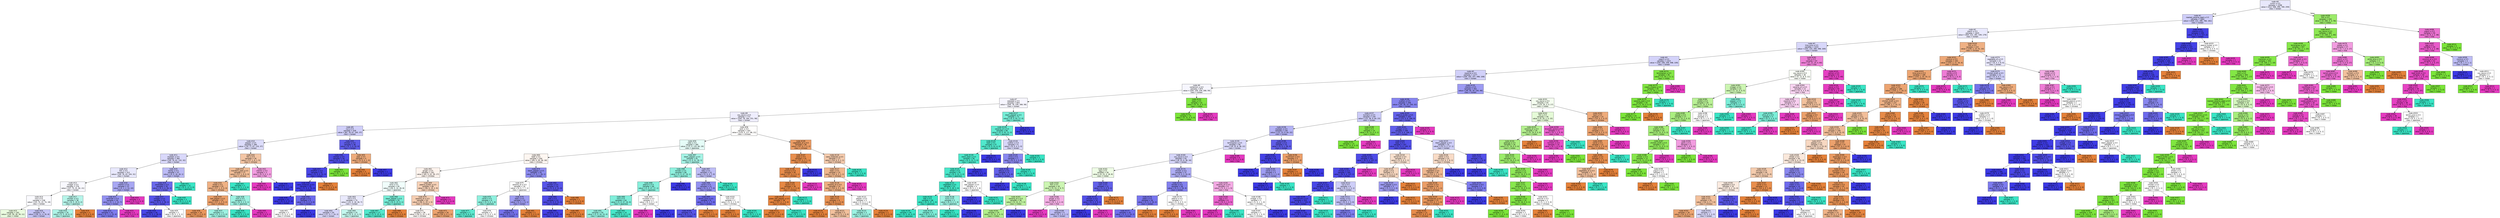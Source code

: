 digraph Tree {
node [shape=box, style="filled", color="black", fontname="helvetica"] ;
edge [fontname="helvetica"] ;
0 [label=<node &#35;0<br/>cumin &le; 0.5<br/>samples = 2298<br/>value = [412, 568, 290, 769, 259]<br/>class = korean>, fillcolor="#e8e8fc"] ;
1 [label=<node &#35;1<br/>roasted_sesame_seed &le; 0.5<br/>samples = 1864<br/>value = [409, 222, 286, 766, 181]<br/>class = korean>, fillcolor="#cfcef9"] ;
0 -> 1 [labeldistance=2.5, labelangle=45, headlabel="True"] ;
2 [label=<node &#35;2<br/>starch &le; 0.5<br/>samples = 1625<br/>value = [404, 222, 281, 539, 179]<br/>class = korean>, fillcolor="#e9e9fc"] ;
1 -> 2 ;
3 [label=<node &#35;3<br/>lime_juice &le; 0.5<br/>samples = 1410<br/>value = [255, 220, 268, 498, 169]<br/>class = korean>, fillcolor="#d8d7fa"] ;
2 -> 3 ;
4 [label=<node &#35;4<br/>yogurt &le; 0.5<br/>samples = 1323<br/>value = [250, 208, 258, 498, 109]<br/>class = korean>, fillcolor="#d3d2f9"] ;
3 -> 4 ;
5 [label=<node &#35;5<br/>cayenne &le; 0.5<br/>samples = 1277<br/>value = [249, 165, 257, 498, 108]<br/>class = korean>, fillcolor="#d1d0f9"] ;
4 -> 5 ;
6 [label=<node &#35;6<br/>cardamom &le; 0.5<br/>samples = 875<br/>value = [200, 109, 239, 268, 59]<br/>class = korean>, fillcolor="#f6f6fe"] ;
5 -> 6 ;
7 [label=<node &#35;7<br/>seaweed &le; 0.5<br/>samples = 843<br/>value = [200, 78, 239, 268, 58]<br/>class = korean>, fillcolor="#f6f5fe"] ;
6 -> 7 ;
8 [label=<node &#35;8<br/>soy_sauce &le; 0.5<br/>samples = 771<br/>value = [200, 78, 184, 251, 58]<br/>class = korean>, fillcolor="#eeedfd"] ;
7 -> 8 ;
9 [label=<node &#35;9<br/>nut &le; 0.5<br/>samples = 428<br/>value = [81, 78, 67, 165, 37]<br/>class = korean>, fillcolor="#d0cff9"] ;
8 -> 9 ;
10 [label=<node &#35;10<br/>pepper &le; 0.5<br/>samples = 390<br/>value = [76, 77, 67, 133, 37]<br/>class = korean>, fillcolor="#dcdcfa"] ;
9 -> 10 ;
11 [label=<node &#35;11<br/>soybean &le; 0.5<br/>samples = 360<br/>value = [59, 76, 61, 132, 32]<br/>class = korean>, fillcolor="#d9d8fa"] ;
10 -> 11 ;
12 [label=<node &#35;12<br/>fish &le; 0.5<br/>samples = 313<br/>value = [59, 76, 43, 104, 31]<br/>class = korean>, fillcolor="#e8e8fc"] ;
11 -> 12 ;
13 [label=<node &#35;13<br/>vinegar &le; 0.5<br/>samples = 276<br/>value = [57, 75, 41, 82, 21]<br/>class = korean>, fillcolor="#f8f8fe"] ;
12 -> 13 ;
14 [label=<node &#35;14<br/>rice &le; 0.5<br/>samples = 238<br/>value = [53, 70, 22, 74, 19]<br/>class = korean>, fillcolor="#fafafe"] ;
13 -> 14 ;
15 [label=<node &#35;15<br/>samples = 162<br/>value = [35, 59, 18, 39, 11]<br/>class = indian>, fillcolor="#eafbdf"] ;
14 -> 15 ;
16 [label=<node &#35;16<br/>samples = 76<br/>value = [18, 11, 4, 35, 8]<br/>class = korean>, fillcolor="#c6c5f7"] ;
14 -> 16 ;
17 [label=<node &#35;17<br/>chicken &le; 0.5<br/>samples = 38<br/>value = [4, 5, 19, 8, 2]<br/>class = japanese>, fillcolor="#b6f5ea"] ;
13 -> 17 ;
18 [label=<node &#35;18<br/>samples = 35<br/>value = [1, 5, 19, 8, 2]<br/>class = japanese>, fillcolor="#aef4e7"] ;
17 -> 18 ;
19 [label=<node &#35;19<br/>samples = 3<br/>value = [3, 0, 0, 0, 0]<br/>class = chinese>, fillcolor="#e58139"] ;
17 -> 19 ;
20 [label=<node &#35;20<br/>cilantro &le; 0.5<br/>samples = 37<br/>value = [2, 1, 2, 22, 10]<br/>class = korean>, fillcolor="#a8a7f3"] ;
12 -> 20 ;
21 [label=<node &#35;21<br/>coriander &le; 0.5<br/>samples = 34<br/>value = [2, 1, 2, 22, 7]<br/>class = korean>, fillcolor="#9391f1"] ;
20 -> 21 ;
22 [label=<node &#35;22<br/>samples = 31<br/>value = [2, 1, 2, 22, 4]<br/>class = korean>, fillcolor="#7d7bee"] ;
21 -> 22 ;
23 [label=<node &#35;23<br/>samples = 3<br/>value = [0, 0, 0, 0, 3]<br/>class = thai>, fillcolor="#e539c0"] ;
21 -> 23 ;
24 [label=<node &#35;24<br/>samples = 3<br/>value = [0, 0, 0, 0, 3]<br/>class = thai>, fillcolor="#e539c0"] ;
20 -> 24 ;
25 [label=<node &#35;25<br/>barley &le; 0.5<br/>samples = 47<br/>value = [0, 0, 18, 28, 1]<br/>class = korean>, fillcolor="#bcbbf6"] ;
11 -> 25 ;
26 [label=<node &#35;26<br/>enokidake &le; 0.5<br/>samples = 35<br/>value = [0, 0, 6, 28, 1]<br/>class = korean>, fillcolor="#6b69eb"] ;
25 -> 26 ;
27 [label=<node &#35;27<br/>vinegar &le; 0.5<br/>samples = 32<br/>value = [0, 0, 3, 28, 1]<br/>class = korean>, fillcolor="#5754e9"] ;
26 -> 27 ;
28 [label=<node &#35;28<br/>samples = 30<br/>value = [0, 0, 2, 28, 0]<br/>class = korean>, fillcolor="#4a47e7"] ;
27 -> 28 ;
29 [label=<node &#35;29<br/>samples = 2<br/>value = [0, 0, 1, 0, 1]<br/>class = japanese>, fillcolor="#ffffff"] ;
27 -> 29 ;
30 [label=<node &#35;30<br/>samples = 3<br/>value = [0, 0, 3, 0, 0]<br/>class = japanese>, fillcolor="#39e5c5"] ;
26 -> 30 ;
31 [label=<node &#35;31<br/>samples = 12<br/>value = [0, 0, 12, 0, 0]<br/>class = japanese>, fillcolor="#39e5c5"] ;
25 -> 31 ;
32 [label=<node &#35;32<br/>fish &le; 0.5<br/>samples = 30<br/>value = [17, 1, 6, 1, 5]<br/>class = chinese>, fillcolor="#f3c5a4"] ;
10 -> 32 ;
33 [label=<node &#35;33<br/>mandarin_peel &le; 0.5<br/>samples = 27<br/>value = [17, 1, 6, 0, 3]<br/>class = chinese>, fillcolor="#f1bd97"] ;
32 -> 33 ;
34 [label=<node &#35;34<br/>bread &le; 0.5<br/>samples = 25<br/>value = [17, 1, 4, 0, 3]<br/>class = chinese>, fillcolor="#efb184"] ;
33 -> 34 ;
35 [label=<node &#35;35<br/>bell_pepper &le; 0.5<br/>samples = 22<br/>value = [17, 1, 2, 0, 2]<br/>class = chinese>, fillcolor="#eca06a"] ;
34 -> 35 ;
36 [label=<node &#35;36<br/>samples = 19<br/>value = [16, 1, 0, 0, 2]<br/>class = chinese>, fillcolor="#ea975c"] ;
35 -> 36 ;
37 [label=<node &#35;37<br/>samples = 3<br/>value = [1, 0, 2, 0, 0]<br/>class = japanese>, fillcolor="#9cf2e2"] ;
35 -> 37 ;
38 [label=<node &#35;38<br/>mint &le; 0.5<br/>samples = 3<br/>value = [0, 0, 2, 0, 1]<br/>class = japanese>, fillcolor="#9cf2e2"] ;
34 -> 38 ;
39 [label=<node &#35;39<br/>samples = 2<br/>value = [0, 0, 2, 0, 0]<br/>class = japanese>, fillcolor="#39e5c5"] ;
38 -> 39 ;
40 [label=<node &#35;40<br/>samples = 1<br/>value = [0, 0, 0, 0, 1]<br/>class = thai>, fillcolor="#e539c0"] ;
38 -> 40 ;
41 [label=<node &#35;41<br/>samples = 2<br/>value = [0, 0, 2, 0, 0]<br/>class = japanese>, fillcolor="#39e5c5"] ;
33 -> 41 ;
42 [label=<node &#35;42<br/>cilantro &le; 0.5<br/>samples = 3<br/>value = [0, 0, 0, 1, 2]<br/>class = thai>, fillcolor="#f29ce0"] ;
32 -> 42 ;
43 [label=<node &#35;43<br/>samples = 2<br/>value = [0, 0, 0, 0, 2]<br/>class = thai>, fillcolor="#e539c0"] ;
42 -> 43 ;
44 [label=<node &#35;44<br/>samples = 1<br/>value = [0, 0, 0, 1, 0]<br/>class = korean>, fillcolor="#3c39e5"] ;
42 -> 44 ;
45 [label=<node &#35;45<br/>chicken &le; 0.5<br/>samples = 38<br/>value = [5, 1, 0, 32, 0]<br/>class = korean>, fillcolor="#5f5dea"] ;
9 -> 45 ;
46 [label=<node &#35;46<br/>cashew &le; 0.5<br/>samples = 34<br/>value = [2, 1, 0, 31, 0]<br/>class = korean>, fillcolor="#4e4ce7"] ;
45 -> 46 ;
47 [label=<node &#35;47<br/>shellfish &le; 0.5<br/>samples = 33<br/>value = [2, 0, 0, 31, 0]<br/>class = korean>, fillcolor="#4946e7"] ;
46 -> 47 ;
48 [label=<node &#35;48<br/>cane_molasses &le; 0.5<br/>samples = 32<br/>value = [1, 0, 0, 31, 0]<br/>class = korean>, fillcolor="#423fe6"] ;
47 -> 48 ;
49 [label=<node &#35;49<br/>samples = 27<br/>value = [0, 0, 0, 27, 0]<br/>class = korean>, fillcolor="#3c39e5"] ;
48 -> 49 ;
50 [label=<node &#35;50<br/>ginger &le; 0.5<br/>samples = 5<br/>value = [1, 0, 0, 4, 0]<br/>class = korean>, fillcolor="#6d6aec"] ;
48 -> 50 ;
51 [label=<node &#35;51<br/>samples = 2<br/>value = [1, 0, 0, 1, 0]<br/>class = chinese>, fillcolor="#ffffff"] ;
50 -> 51 ;
52 [label=<node &#35;52<br/>samples = 3<br/>value = [0, 0, 0, 3, 0]<br/>class = korean>, fillcolor="#3c39e5"] ;
50 -> 52 ;
53 [label=<node &#35;53<br/>samples = 1<br/>value = [1, 0, 0, 0, 0]<br/>class = chinese>, fillcolor="#e58139"] ;
47 -> 53 ;
54 [label=<node &#35;54<br/>samples = 1<br/>value = [0, 1, 0, 0, 0]<br/>class = indian>, fillcolor="#7be539"] ;
46 -> 54 ;
55 [label=<node &#35;55<br/>pear &le; 0.5<br/>samples = 4<br/>value = [3, 0, 0, 1, 0]<br/>class = chinese>, fillcolor="#eeab7b"] ;
45 -> 55 ;
56 [label=<node &#35;56<br/>samples = 3<br/>value = [3, 0, 0, 0, 0]<br/>class = chinese>, fillcolor="#e58139"] ;
55 -> 56 ;
57 [label=<node &#35;57<br/>samples = 1<br/>value = [0, 0, 0, 1, 0]<br/>class = korean>, fillcolor="#3c39e5"] ;
55 -> 57 ;
58 [label=<node &#35;58<br/>pork &le; 0.5<br/>samples = 343<br/>value = [119, 0, 117, 86, 21]<br/>class = chinese>, fillcolor="#fffefd"] ;
8 -> 58 ;
59 [label=<node &#35;59<br/>sake &le; 0.5<br/>samples = 285<br/>value = [72, 0, 110, 84, 19]<br/>class = japanese>, fillcolor="#e5fcf7"] ;
58 -> 59 ;
60 [label=<node &#35;60<br/>beef &le; 0.5<br/>samples = 204<br/>value = [69, 0, 59, 58, 18]<br/>class = chinese>, fillcolor="#fdf6f1"] ;
59 -> 60 ;
61 [label=<node &#35;61<br/>ginger &le; 0.5<br/>samples = 161<br/>value = [62, 0, 52, 30, 17]<br/>class = chinese>, fillcolor="#fdf3ed"] ;
60 -> 61 ;
62 [label=<node &#35;62<br/>wine &le; 0.5<br/>samples = 95<br/>value = [26, 0, 33, 28, 8]<br/>class = japanese>, fillcolor="#f0fdfb"] ;
61 -> 62 ;
63 [label=<node &#35;63<br/>rice &le; 0.5<br/>samples = 75<br/>value = [22, 0, 18, 28, 7]<br/>class = korean>, fillcolor="#e9e9fc"] ;
62 -> 63 ;
64 [label=<node &#35;64<br/>samples = 50<br/>value = [17, 0, 7, 24, 2]<br/>class = korean>, fillcolor="#d6d5f9"] ;
63 -> 64 ;
65 [label=<node &#35;65<br/>samples = 25<br/>value = [5, 0, 11, 4, 5]<br/>class = japanese>, fillcolor="#c4f7ee"] ;
63 -> 65 ;
66 [label=<node &#35;66<br/>black_pepper &le; 0.5<br/>samples = 20<br/>value = [4, 0, 15, 0, 1]<br/>class = japanese>, fillcolor="#77edd7"] ;
62 -> 66 ;
67 [label=<node &#35;67<br/>samples = 17<br/>value = [1, 0, 15, 0, 1]<br/>class = japanese>, fillcolor="#52e8cc"] ;
66 -> 67 ;
68 [label=<node &#35;68<br/>samples = 3<br/>value = [3, 0, 0, 0, 0]<br/>class = chinese>, fillcolor="#e58139"] ;
66 -> 68 ;
69 [label=<node &#35;69<br/>peanut_butter &le; 0.5<br/>samples = 66<br/>value = [36, 0, 19, 2, 9]<br/>class = chinese>, fillcolor="#f6d1b7"] ;
61 -> 69 ;
70 [label=<node &#35;70<br/>sesame_oil &le; 0.5<br/>samples = 62<br/>value = [36, 0, 19, 2, 5]<br/>class = chinese>, fillcolor="#f5cdb1"] ;
69 -> 70 ;
71 [label=<node &#35;71<br/>samples = 36<br/>value = [16, 0, 15, 1, 4]<br/>class = chinese>, fillcolor="#fef9f6"] ;
70 -> 71 ;
72 [label=<node &#35;72<br/>samples = 26<br/>value = [20, 0, 4, 1, 1]<br/>class = chinese>, fillcolor="#eca36f"] ;
70 -> 72 ;
73 [label=<node &#35;73<br/>samples = 4<br/>value = [0, 0, 0, 0, 4]<br/>class = thai>, fillcolor="#e539c0"] ;
69 -> 73 ;
74 [label=<node &#35;74<br/>black_pepper &le; 0.5<br/>samples = 43<br/>value = [7, 0, 7, 28, 1]<br/>class = korean>, fillcolor="#8d8cf0"] ;
60 -> 74 ;
75 [label=<node &#35;75<br/>sesame_oil &le; 0.5<br/>samples = 19<br/>value = [4, 0, 7, 7, 1]<br/>class = japanese>, fillcolor="#ffffff"] ;
74 -> 75 ;
76 [label=<node &#35;76<br/>carrot &le; 0.5<br/>samples = 9<br/>value = [2, 0, 6, 1, 0]<br/>class = japanese>, fillcolor="#8ef0de"] ;
75 -> 76 ;
77 [label=<node &#35;77<br/>samples = 7<br/>value = [1, 0, 6, 0, 0]<br/>class = japanese>, fillcolor="#5ae9cf"] ;
76 -> 77 ;
78 [label=<node &#35;78<br/>samples = 2<br/>value = [1, 0, 0, 1, 0]<br/>class = chinese>, fillcolor="#ffffff"] ;
76 -> 78 ;
79 [label=<node &#35;79<br/>bean &le; 0.5<br/>samples = 10<br/>value = [2, 0, 1, 6, 1]<br/>class = korean>, fillcolor="#9e9cf2"] ;
75 -> 79 ;
80 [label=<node &#35;80<br/>samples = 8<br/>value = [0, 0, 1, 6, 1]<br/>class = korean>, fillcolor="#7472ec"] ;
79 -> 80 ;
81 [label=<node &#35;81<br/>samples = 2<br/>value = [2, 0, 0, 0, 0]<br/>class = chinese>, fillcolor="#e58139"] ;
79 -> 81 ;
82 [label=<node &#35;82<br/>chicken &le; 0.5<br/>samples = 24<br/>value = [3, 0, 0, 21, 0]<br/>class = korean>, fillcolor="#5855e9"] ;
74 -> 82 ;
83 [label=<node &#35;83<br/>leek &le; 0.5<br/>samples = 23<br/>value = [2, 0, 0, 21, 0]<br/>class = korean>, fillcolor="#4f4ce7"] ;
82 -> 83 ;
84 [label=<node &#35;84<br/>samples = 22<br/>value = [1, 0, 0, 21, 0]<br/>class = korean>, fillcolor="#4542e6"] ;
83 -> 84 ;
85 [label=<node &#35;85<br/>samples = 1<br/>value = [1, 0, 0, 0, 0]<br/>class = chinese>, fillcolor="#e58139"] ;
83 -> 85 ;
86 [label=<node &#35;86<br/>samples = 1<br/>value = [1, 0, 0, 0, 0]<br/>class = chinese>, fillcolor="#e58139"] ;
82 -> 86 ;
87 [label=<node &#35;87<br/>black_pepper &le; 0.5<br/>samples = 81<br/>value = [3, 0, 51, 26, 1]<br/>class = japanese>, fillcolor="#a5f3e5"] ;
59 -> 87 ;
88 [label=<node &#35;88<br/>tomato &le; 0.5<br/>samples = 68<br/>value = [1, 0, 47, 19, 1]<br/>class = japanese>, fillcolor="#8ef0de"] ;
87 -> 88 ;
89 [label=<node &#35;89<br/>peanut &le; 0.5<br/>samples = 66<br/>value = [1, 0, 47, 17, 1]<br/>class = japanese>, fillcolor="#86efdb"] ;
88 -> 89 ;
90 [label=<node &#35;90<br/>rice &le; 0.5<br/>samples = 64<br/>value = [1, 0, 47, 16, 0]<br/>class = japanese>, fillcolor="#7feeda"] ;
89 -> 90 ;
91 [label=<node &#35;91<br/>samples = 50<br/>value = [1, 0, 34, 15, 0]<br/>class = japanese>, fillcolor="#94f1e0"] ;
90 -> 91 ;
92 [label=<node &#35;92<br/>samples = 14<br/>value = [0, 0, 13, 1, 0]<br/>class = japanese>, fillcolor="#48e7c9"] ;
90 -> 92 ;
93 [label=<node &#35;93<br/>mustard &le; 0.5<br/>samples = 2<br/>value = [0, 0, 0, 1, 1]<br/>class = korean>, fillcolor="#ffffff"] ;
89 -> 93 ;
94 [label=<node &#35;94<br/>samples = 1<br/>value = [0, 0, 0, 0, 1]<br/>class = thai>, fillcolor="#e539c0"] ;
93 -> 94 ;
95 [label=<node &#35;95<br/>samples = 1<br/>value = [0, 0, 0, 1, 0]<br/>class = korean>, fillcolor="#3c39e5"] ;
93 -> 95 ;
96 [label=<node &#35;96<br/>samples = 2<br/>value = [0, 0, 0, 2, 0]<br/>class = korean>, fillcolor="#3c39e5"] ;
88 -> 96 ;
97 [label=<node &#35;97<br/>kelp &le; 0.5<br/>samples = 13<br/>value = [2, 0, 4, 7, 0]<br/>class = korean>, fillcolor="#bebdf6"] ;
87 -> 97 ;
98 [label=<node &#35;98<br/>carrot &le; 0.5<br/>samples = 11<br/>value = [2, 0, 2, 7, 0]<br/>class = korean>, fillcolor="#9391f1"] ;
97 -> 98 ;
99 [label=<node &#35;99<br/>lemon_juice &le; 0.5<br/>samples = 9<br/>value = [1, 0, 1, 7, 0]<br/>class = korean>, fillcolor="#6d6aec"] ;
98 -> 99 ;
100 [label=<node &#35;100<br/>samples = 8<br/>value = [0, 0, 1, 7, 0]<br/>class = korean>, fillcolor="#5855e9"] ;
99 -> 100 ;
101 [label=<node &#35;101<br/>samples = 1<br/>value = [1, 0, 0, 0, 0]<br/>class = chinese>, fillcolor="#e58139"] ;
99 -> 101 ;
102 [label=<node &#35;102<br/>rice &le; 0.5<br/>samples = 2<br/>value = [1, 0, 1, 0, 0]<br/>class = chinese>, fillcolor="#ffffff"] ;
98 -> 102 ;
103 [label=<node &#35;103<br/>samples = 1<br/>value = [1, 0, 0, 0, 0]<br/>class = chinese>, fillcolor="#e58139"] ;
102 -> 103 ;
104 [label=<node &#35;104<br/>samples = 1<br/>value = [0, 0, 1, 0, 0]<br/>class = japanese>, fillcolor="#39e5c5"] ;
102 -> 104 ;
105 [label=<node &#35;105<br/>samples = 2<br/>value = [0, 0, 2, 0, 0]<br/>class = japanese>, fillcolor="#39e5c5"] ;
97 -> 105 ;
106 [label=<node &#35;106<br/>vegetable_oil &le; 0.5<br/>samples = 58<br/>value = [47, 0, 7, 2, 2]<br/>class = chinese>, fillcolor="#eb9c64"] ;
58 -> 106 ;
107 [label=<node &#35;107<br/>yeast &le; 0.5<br/>samples = 41<br/>value = [37, 0, 2, 1, 1]<br/>class = chinese>, fillcolor="#e88e4d"] ;
106 -> 107 ;
108 [label=<node &#35;108<br/>coconut &le; 0.5<br/>samples = 40<br/>value = [37, 0, 2, 0, 1]<br/>class = chinese>, fillcolor="#e78b49"] ;
107 -> 108 ;
109 [label=<node &#35;109<br/>squid &le; 0.5<br/>samples = 39<br/>value = [37, 0, 2, 0, 0]<br/>class = chinese>, fillcolor="#e68844"] ;
108 -> 109 ;
110 [label=<node &#35;110<br/>green_bell_pepper &le; 0.5<br/>samples = 38<br/>value = [37, 0, 1, 0, 0]<br/>class = chinese>, fillcolor="#e6843e"] ;
109 -> 110 ;
111 [label=<node &#35;111<br/>samples = 37<br/>value = [37, 0, 0, 0, 0]<br/>class = chinese>, fillcolor="#e58139"] ;
110 -> 111 ;
112 [label=<node &#35;112<br/>samples = 1<br/>value = [0, 0, 1, 0, 0]<br/>class = japanese>, fillcolor="#39e5c5"] ;
110 -> 112 ;
113 [label=<node &#35;113<br/>samples = 1<br/>value = [0, 0, 1, 0, 0]<br/>class = japanese>, fillcolor="#39e5c5"] ;
109 -> 113 ;
114 [label=<node &#35;114<br/>samples = 1<br/>value = [0, 0, 0, 0, 1]<br/>class = thai>, fillcolor="#e539c0"] ;
108 -> 114 ;
115 [label=<node &#35;115<br/>samples = 1<br/>value = [0, 0, 0, 1, 0]<br/>class = korean>, fillcolor="#3c39e5"] ;
107 -> 115 ;
116 [label=<node &#35;116<br/>cane_molasses &le; 0.5<br/>samples = 17<br/>value = [10, 0, 5, 1, 1]<br/>class = chinese>, fillcolor="#f4caac"] ;
106 -> 116 ;
117 [label=<node &#35;117<br/>bean &le; 0.5<br/>samples = 15<br/>value = [10, 0, 3, 1, 1]<br/>class = chinese>, fillcolor="#f0b68c"] ;
116 -> 117 ;
118 [label=<node &#35;118<br/>sesame_oil &le; 0.5<br/>samples = 14<br/>value = [10, 0, 3, 1, 0]<br/>class = chinese>, fillcolor="#eeaf81"] ;
117 -> 118 ;
119 [label=<node &#35;119<br/>sake &le; 0.5<br/>samples = 9<br/>value = [8, 0, 1, 0, 0]<br/>class = chinese>, fillcolor="#e89152"] ;
118 -> 119 ;
120 [label=<node &#35;120<br/>samples = 6<br/>value = [6, 0, 0, 0, 0]<br/>class = chinese>, fillcolor="#e58139"] ;
119 -> 120 ;
121 [label=<node &#35;121<br/>samples = 3<br/>value = [2, 0, 1, 0, 0]<br/>class = chinese>, fillcolor="#f2c09c"] ;
119 -> 121 ;
122 [label=<node &#35;122<br/>pepper &le; 0.5<br/>samples = 5<br/>value = [2, 0, 2, 1, 0]<br/>class = chinese>, fillcolor="#ffffff"] ;
118 -> 122 ;
123 [label=<node &#35;123<br/>samples = 3<br/>value = [0, 0, 2, 1, 0]<br/>class = japanese>, fillcolor="#9cf2e2"] ;
122 -> 123 ;
124 [label=<node &#35;124<br/>samples = 2<br/>value = [2, 0, 0, 0, 0]<br/>class = chinese>, fillcolor="#e58139"] ;
122 -> 124 ;
125 [label=<node &#35;125<br/>samples = 1<br/>value = [0, 0, 0, 0, 1]<br/>class = thai>, fillcolor="#e539c0"] ;
117 -> 125 ;
126 [label=<node &#35;126<br/>samples = 2<br/>value = [0, 0, 2, 0, 0]<br/>class = japanese>, fillcolor="#39e5c5"] ;
116 -> 126 ;
127 [label=<node &#35;127<br/>black_pepper &le; 0.5<br/>samples = 72<br/>value = [0, 0, 55, 17, 0]<br/>class = japanese>, fillcolor="#76edd7"] ;
7 -> 127 ;
128 [label=<node &#35;128<br/>sesame_oil &le; 0.5<br/>samples = 66<br/>value = [0, 0, 55, 11, 0]<br/>class = japanese>, fillcolor="#61ead1"] ;
127 -> 128 ;
129 [label=<node &#35;129<br/>beef &le; 0.5<br/>samples = 57<br/>value = [0, 0, 51, 6, 0]<br/>class = japanese>, fillcolor="#50e8cc"] ;
128 -> 129 ;
130 [label=<node &#35;130<br/>black_bean &le; 0.5<br/>samples = 56<br/>value = [0, 0, 51, 5, 0]<br/>class = japanese>, fillcolor="#4ce8cb"] ;
129 -> 130 ;
131 [label=<node &#35;131<br/>wheat &le; 0.5<br/>samples = 55<br/>value = [0, 0, 51, 4, 0]<br/>class = japanese>, fillcolor="#49e7ca"] ;
130 -> 131 ;
132 [label=<node &#35;132<br/>vegetable &le; 0.5<br/>samples = 51<br/>value = [0, 0, 49, 2, 0]<br/>class = japanese>, fillcolor="#41e6c7"] ;
131 -> 132 ;
133 [label=<node &#35;133<br/>kelp &le; 0.5<br/>samples = 48<br/>value = [0, 0, 47, 1, 0]<br/>class = japanese>, fillcolor="#3de6c6"] ;
132 -> 133 ;
134 [label=<node &#35;134<br/>samples = 44<br/>value = [0, 0, 44, 0, 0]<br/>class = japanese>, fillcolor="#39e5c5"] ;
133 -> 134 ;
135 [label=<node &#35;135<br/>samples = 4<br/>value = [0, 0, 3, 1, 0]<br/>class = japanese>, fillcolor="#7beed8"] ;
133 -> 135 ;
136 [label=<node &#35;136<br/>tuna &le; 0.5<br/>samples = 3<br/>value = [0, 0, 2, 1, 0]<br/>class = japanese>, fillcolor="#9cf2e2"] ;
132 -> 136 ;
137 [label=<node &#35;137<br/>samples = 2<br/>value = [0, 0, 2, 0, 0]<br/>class = japanese>, fillcolor="#39e5c5"] ;
136 -> 137 ;
138 [label=<node &#35;138<br/>samples = 1<br/>value = [0, 0, 0, 1, 0]<br/>class = korean>, fillcolor="#3c39e5"] ;
136 -> 138 ;
139 [label=<node &#35;139<br/>bell_pepper &le; 0.5<br/>samples = 4<br/>value = [0, 0, 2, 2, 0]<br/>class = japanese>, fillcolor="#ffffff"] ;
131 -> 139 ;
140 [label=<node &#35;140<br/>samples = 2<br/>value = [0, 0, 0, 2, 0]<br/>class = korean>, fillcolor="#3c39e5"] ;
139 -> 140 ;
141 [label=<node &#35;141<br/>samples = 2<br/>value = [0, 0, 2, 0, 0]<br/>class = japanese>, fillcolor="#39e5c5"] ;
139 -> 141 ;
142 [label=<node &#35;142<br/>samples = 1<br/>value = [0, 0, 0, 1, 0]<br/>class = korean>, fillcolor="#3c39e5"] ;
130 -> 142 ;
143 [label=<node &#35;143<br/>samples = 1<br/>value = [0, 0, 0, 1, 0]<br/>class = korean>, fillcolor="#3c39e5"] ;
129 -> 143 ;
144 [label=<node &#35;144<br/>scallion &le; 0.5<br/>samples = 9<br/>value = [0, 0, 4, 5, 0]<br/>class = korean>, fillcolor="#d8d7fa"] ;
128 -> 144 ;
145 [label=<node &#35;145<br/>chive &le; 0.5<br/>samples = 7<br/>value = [0, 0, 2, 5, 0]<br/>class = korean>, fillcolor="#8a88ef"] ;
144 -> 145 ;
146 [label=<node &#35;146<br/>lettuce &le; 0.5<br/>samples = 6<br/>value = [0, 0, 1, 5, 0]<br/>class = korean>, fillcolor="#6361ea"] ;
145 -> 146 ;
147 [label=<node &#35;147<br/>samples = 5<br/>value = [0, 0, 0, 5, 0]<br/>class = korean>, fillcolor="#3c39e5"] ;
146 -> 147 ;
148 [label=<node &#35;148<br/>samples = 1<br/>value = [0, 0, 1, 0, 0]<br/>class = japanese>, fillcolor="#39e5c5"] ;
146 -> 148 ;
149 [label=<node &#35;149<br/>samples = 1<br/>value = [0, 0, 1, 0, 0]<br/>class = japanese>, fillcolor="#39e5c5"] ;
145 -> 149 ;
150 [label=<node &#35;150<br/>samples = 2<br/>value = [0, 0, 2, 0, 0]<br/>class = japanese>, fillcolor="#39e5c5"] ;
144 -> 150 ;
151 [label=<node &#35;151<br/>samples = 6<br/>value = [0, 0, 0, 6, 0]<br/>class = korean>, fillcolor="#3c39e5"] ;
127 -> 151 ;
152 [label=<node &#35;152<br/>bean &le; 0.5<br/>samples = 32<br/>value = [0, 31, 0, 0, 1]<br/>class = indian>, fillcolor="#7fe63f"] ;
6 -> 152 ;
153 [label=<node &#35;153<br/>samples = 31<br/>value = [0, 31, 0, 0, 0]<br/>class = indian>, fillcolor="#7be539"] ;
152 -> 153 ;
154 [label=<node &#35;154<br/>samples = 1<br/>value = [0, 0, 0, 0, 1]<br/>class = thai>, fillcolor="#e539c0"] ;
152 -> 154 ;
155 [label=<node &#35;155<br/>cilantro &le; 0.5<br/>samples = 402<br/>value = [49, 56, 18, 230, 49]<br/>class = korean>, fillcolor="#9d9bf2"] ;
5 -> 155 ;
156 [label=<node &#35;156<br/>scallion &le; 0.5<br/>samples = 348<br/>value = [35, 36, 15, 230, 32]<br/>class = korean>, fillcolor="#8684ef"] ;
155 -> 156 ;
157 [label=<node &#35;157<br/>turmeric &le; 0.5<br/>samples = 144<br/>value = [12, 36, 9, 64, 23]<br/>class = korean>, fillcolor="#ccccf8"] ;
156 -> 157 ;
158 [label=<node &#35;158<br/>soybean &le; 0.5<br/>samples = 130<br/>value = [12, 23, 9, 64, 22]<br/>class = korean>, fillcolor="#b4b3f5"] ;
157 -> 158 ;
159 [label=<node &#35;159<br/>lemongrass &le; 0.5<br/>samples = 99<br/>value = [8, 23, 8, 38, 22]<br/>class = korean>, fillcolor="#d9d8fa"] ;
158 -> 159 ;
160 [label=<node &#35;160<br/>soy_sauce &le; 0.5<br/>samples = 93<br/>value = [8, 23, 8, 38, 16]<br/>class = korean>, fillcolor="#d5d5f9"] ;
159 -> 160 ;
161 [label=<node &#35;161<br/>egg &le; 0.5<br/>samples = 56<br/>value = [4, 23, 3, 18, 8]<br/>class = indian>, fillcolor="#eefce5"] ;
160 -> 161 ;
162 [label=<node &#35;162<br/>fish &le; 0.5<br/>samples = 45<br/>value = [3, 23, 3, 9, 7]<br/>class = indian>, fillcolor="#ccf5b2"] ;
161 -> 162 ;
163 [label=<node &#35;163<br/>sesame_oil &le; 0.5<br/>samples = 38<br/>value = [3, 22, 3, 7, 3]<br/>class = indian>, fillcolor="#bff29f"] ;
162 -> 163 ;
164 [label=<node &#35;164<br/>samples = 35<br/>value = [3, 22, 3, 4, 3]<br/>class = indian>, fillcolor="#b2f08c"] ;
163 -> 164 ;
165 [label=<node &#35;165<br/>samples = 3<br/>value = [0, 0, 0, 3, 0]<br/>class = korean>, fillcolor="#3c39e5"] ;
163 -> 165 ;
166 [label=<node &#35;166<br/>ginger &le; 0.5<br/>samples = 7<br/>value = [0, 1, 0, 2, 4]<br/>class = thai>, fillcolor="#f5b0e6"] ;
162 -> 166 ;
167 [label=<node &#35;167<br/>samples = 3<br/>value = [0, 0, 0, 0, 3]<br/>class = thai>, fillcolor="#e539c0"] ;
166 -> 167 ;
168 [label=<node &#35;168<br/>samples = 4<br/>value = [0, 1, 0, 2, 1]<br/>class = korean>, fillcolor="#bebdf6"] ;
166 -> 168 ;
169 [label=<node &#35;169<br/>corn &le; 0.5<br/>samples = 11<br/>value = [1, 0, 0, 9, 1]<br/>class = korean>, fillcolor="#6361ea"] ;
161 -> 169 ;
170 [label=<node &#35;170<br/>chicken &le; 0.5<br/>samples = 10<br/>value = [0, 0, 0, 9, 1]<br/>class = korean>, fillcolor="#524fe8"] ;
169 -> 170 ;
171 [label=<node &#35;171<br/>samples = 9<br/>value = [0, 0, 0, 9, 0]<br/>class = korean>, fillcolor="#3c39e5"] ;
170 -> 171 ;
172 [label=<node &#35;172<br/>samples = 1<br/>value = [0, 0, 0, 0, 1]<br/>class = thai>, fillcolor="#e539c0"] ;
170 -> 172 ;
173 [label=<node &#35;173<br/>samples = 1<br/>value = [1, 0, 0, 0, 0]<br/>class = chinese>, fillcolor="#e58139"] ;
169 -> 173 ;
174 [label=<node &#35;174<br/>chicken &le; 0.5<br/>samples = 37<br/>value = [4, 0, 5, 20, 8]<br/>class = korean>, fillcolor="#aeadf4"] ;
160 -> 174 ;
175 [label=<node &#35;175<br/>tomato &le; 0.5<br/>samples = 28<br/>value = [3, 0, 3, 19, 3]<br/>class = korean>, fillcolor="#8280ee"] ;
174 -> 175 ;
176 [label=<node &#35;176<br/>yeast &le; 0.5<br/>samples = 26<br/>value = [2, 0, 3, 19, 2]<br/>class = korean>, fillcolor="#7775ed"] ;
175 -> 176 ;
177 [label=<node &#35;177<br/>samples = 25<br/>value = [1, 0, 3, 19, 2]<br/>class = korean>, fillcolor="#716fec"] ;
176 -> 177 ;
178 [label=<node &#35;178<br/>samples = 1<br/>value = [1, 0, 0, 0, 0]<br/>class = chinese>, fillcolor="#e58139"] ;
176 -> 178 ;
179 [label=<node &#35;179<br/>peanut &le; 0.5<br/>samples = 2<br/>value = [1, 0, 0, 0, 1]<br/>class = chinese>, fillcolor="#ffffff"] ;
175 -> 179 ;
180 [label=<node &#35;180<br/>samples = 1<br/>value = [1, 0, 0, 0, 0]<br/>class = chinese>, fillcolor="#e58139"] ;
179 -> 180 ;
181 [label=<node &#35;181<br/>samples = 1<br/>value = [0, 0, 0, 0, 1]<br/>class = thai>, fillcolor="#e539c0"] ;
179 -> 181 ;
182 [label=<node &#35;182<br/>sesame_oil &le; 0.5<br/>samples = 9<br/>value = [1, 0, 2, 1, 5]<br/>class = thai>, fillcolor="#f4aae4"] ;
174 -> 182 ;
183 [label=<node &#35;183<br/>egg &le; 0.5<br/>samples = 6<br/>value = [0, 0, 1, 0, 5]<br/>class = thai>, fillcolor="#ea61cd"] ;
182 -> 183 ;
184 [label=<node &#35;184<br/>samples = 5<br/>value = [0, 0, 0, 0, 5]<br/>class = thai>, fillcolor="#e539c0"] ;
183 -> 184 ;
185 [label=<node &#35;185<br/>samples = 1<br/>value = [0, 0, 1, 0, 0]<br/>class = japanese>, fillcolor="#39e5c5"] ;
183 -> 185 ;
186 [label=<node &#35;186<br/>vinegar &le; 0.5<br/>samples = 3<br/>value = [1, 0, 1, 1, 0]<br/>class = chinese>, fillcolor="#ffffff"] ;
182 -> 186 ;
187 [label=<node &#35;187<br/>samples = 2<br/>value = [1, 0, 1, 0, 0]<br/>class = chinese>, fillcolor="#ffffff"] ;
186 -> 187 ;
188 [label=<node &#35;188<br/>samples = 1<br/>value = [0, 0, 0, 1, 0]<br/>class = korean>, fillcolor="#3c39e5"] ;
186 -> 188 ;
189 [label=<node &#35;189<br/>samples = 6<br/>value = [0, 0, 0, 0, 6]<br/>class = thai>, fillcolor="#e539c0"] ;
159 -> 189 ;
190 [label=<node &#35;190<br/>pepper &le; 0.5<br/>samples = 31<br/>value = [4, 0, 1, 26, 0]<br/>class = korean>, fillcolor="#605eea"] ;
158 -> 190 ;
191 [label=<node &#35;191<br/>lettuce &le; 0.5<br/>samples = 26<br/>value = [0, 0, 1, 25, 0]<br/>class = korean>, fillcolor="#4441e6"] ;
190 -> 191 ;
192 [label=<node &#35;192<br/>samples = 23<br/>value = [0, 0, 0, 23, 0]<br/>class = korean>, fillcolor="#3c39e5"] ;
191 -> 192 ;
193 [label=<node &#35;193<br/>carrot &le; 0.5<br/>samples = 3<br/>value = [0, 0, 1, 2, 0]<br/>class = korean>, fillcolor="#9e9cf2"] ;
191 -> 193 ;
194 [label=<node &#35;194<br/>samples = 2<br/>value = [0, 0, 0, 2, 0]<br/>class = korean>, fillcolor="#3c39e5"] ;
193 -> 194 ;
195 [label=<node &#35;195<br/>samples = 1<br/>value = [0, 0, 1, 0, 0]<br/>class = japanese>, fillcolor="#39e5c5"] ;
193 -> 195 ;
196 [label=<node &#35;196<br/>mushroom &le; 0.5<br/>samples = 5<br/>value = [4, 0, 0, 1, 0]<br/>class = chinese>, fillcolor="#eca06a"] ;
190 -> 196 ;
197 [label=<node &#35;197<br/>samples = 4<br/>value = [4, 0, 0, 0, 0]<br/>class = chinese>, fillcolor="#e58139"] ;
196 -> 197 ;
198 [label=<node &#35;198<br/>samples = 1<br/>value = [0, 0, 0, 1, 0]<br/>class = korean>, fillcolor="#3c39e5"] ;
196 -> 198 ;
199 [label=<node &#35;199<br/>basil &le; 0.5<br/>samples = 14<br/>value = [0, 13, 0, 0, 1]<br/>class = indian>, fillcolor="#85e748"] ;
157 -> 199 ;
200 [label=<node &#35;200<br/>samples = 13<br/>value = [0, 13, 0, 0, 0]<br/>class = indian>, fillcolor="#7be539"] ;
199 -> 200 ;
201 [label=<node &#35;201<br/>samples = 1<br/>value = [0, 0, 0, 0, 1]<br/>class = thai>, fillcolor="#e539c0"] ;
199 -> 201 ;
202 [label=<node &#35;202<br/>peanut_butter &le; 0.5<br/>samples = 204<br/>value = [23, 0, 6, 166, 9]<br/>class = korean>, fillcolor="#6563ea"] ;
156 -> 202 ;
203 [label=<node &#35;203<br/>vinegar &le; 0.5<br/>samples = 199<br/>value = [23, 0, 6, 166, 4]<br/>class = korean>, fillcolor="#615eea"] ;
202 -> 203 ;
204 [label=<node &#35;204<br/>bean &le; 0.5<br/>samples = 167<br/>value = [11, 0, 4, 149, 3]<br/>class = korean>, fillcolor="#5250e8"] ;
203 -> 204 ;
205 [label=<node &#35;205<br/>tomato &le; 0.5<br/>samples = 161<br/>value = [8, 0, 4, 147, 2]<br/>class = korean>, fillcolor="#4e4be7"] ;
204 -> 205 ;
206 [label=<node &#35;206<br/>chicken &le; 0.5<br/>samples = 160<br/>value = [8, 0, 4, 147, 1]<br/>class = korean>, fillcolor="#4d4ae7"] ;
205 -> 206 ;
207 [label=<node &#35;207<br/>olive_oil &le; 0.5<br/>samples = 154<br/>value = [8, 0, 2, 144, 0]<br/>class = korean>, fillcolor="#4947e7"] ;
206 -> 207 ;
208 [label=<node &#35;208<br/>katsuobushi &le; 0.5<br/>samples = 153<br/>value = [8, 0, 1, 144, 0]<br/>class = korean>, fillcolor="#4845e7"] ;
207 -> 208 ;
209 [label=<node &#35;209<br/>samples = 152<br/>value = [8, 0, 0, 144, 0]<br/>class = korean>, fillcolor="#4744e6"] ;
208 -> 209 ;
210 [label=<node &#35;210<br/>samples = 1<br/>value = [0, 0, 1, 0, 0]<br/>class = japanese>, fillcolor="#39e5c5"] ;
208 -> 210 ;
211 [label=<node &#35;211<br/>samples = 1<br/>value = [0, 0, 1, 0, 0]<br/>class = japanese>, fillcolor="#39e5c5"] ;
207 -> 211 ;
212 [label=<node &#35;212<br/>nut &le; 0.5<br/>samples = 6<br/>value = [0, 0, 2, 3, 1]<br/>class = korean>, fillcolor="#cecef8"] ;
206 -> 212 ;
213 [label=<node &#35;213<br/>honey &le; 0.5<br/>samples = 5<br/>value = [0, 0, 2, 3, 0]<br/>class = korean>, fillcolor="#bebdf6"] ;
212 -> 213 ;
214 [label=<node &#35;214<br/>samples = 4<br/>value = [0, 0, 1, 3, 0]<br/>class = korean>, fillcolor="#7d7bee"] ;
213 -> 214 ;
215 [label=<node &#35;215<br/>samples = 1<br/>value = [0, 0, 1, 0, 0]<br/>class = japanese>, fillcolor="#39e5c5"] ;
213 -> 215 ;
216 [label=<node &#35;216<br/>samples = 1<br/>value = [0, 0, 0, 0, 1]<br/>class = thai>, fillcolor="#e539c0"] ;
212 -> 216 ;
217 [label=<node &#35;217<br/>samples = 1<br/>value = [0, 0, 0, 0, 1]<br/>class = thai>, fillcolor="#e539c0"] ;
205 -> 217 ;
218 [label=<node &#35;218<br/>tamarind &le; 0.5<br/>samples = 6<br/>value = [3, 0, 0, 2, 1]<br/>class = chinese>, fillcolor="#f8e0ce"] ;
204 -> 218 ;
219 [label=<node &#35;219<br/>ginger &le; 0.5<br/>samples = 5<br/>value = [3, 0, 0, 2, 0]<br/>class = chinese>, fillcolor="#f6d5bd"] ;
218 -> 219 ;
220 [label=<node &#35;220<br/>black_pepper &le; 0.5<br/>samples = 3<br/>value = [1, 0, 0, 2, 0]<br/>class = korean>, fillcolor="#9e9cf2"] ;
219 -> 220 ;
221 [label=<node &#35;221<br/>samples = 2<br/>value = [0, 0, 0, 2, 0]<br/>class = korean>, fillcolor="#3c39e5"] ;
220 -> 221 ;
222 [label=<node &#35;222<br/>samples = 1<br/>value = [1, 0, 0, 0, 0]<br/>class = chinese>, fillcolor="#e58139"] ;
220 -> 222 ;
223 [label=<node &#35;223<br/>samples = 2<br/>value = [2, 0, 0, 0, 0]<br/>class = chinese>, fillcolor="#e58139"] ;
219 -> 223 ;
224 [label=<node &#35;224<br/>samples = 1<br/>value = [0, 0, 0, 0, 1]<br/>class = thai>, fillcolor="#e539c0"] ;
218 -> 224 ;
225 [label=<node &#35;225<br/>black_pepper &le; 0.5<br/>samples = 32<br/>value = [12, 0, 2, 17, 1]<br/>class = korean>, fillcolor="#cecef8"] ;
203 -> 225 ;
226 [label=<node &#35;226<br/>radish &le; 0.5<br/>samples = 22<br/>value = [12, 0, 1, 8, 1]<br/>class = chinese>, fillcolor="#f8dbc6"] ;
225 -> 226 ;
227 [label=<node &#35;227<br/>vegetable &le; 0.5<br/>samples = 18<br/>value = [12, 0, 1, 4, 1]<br/>class = chinese>, fillcolor="#f0b78e"] ;
226 -> 227 ;
228 [label=<node &#35;228<br/>zucchini &le; 0.5<br/>samples = 14<br/>value = [11, 0, 1, 1, 1]<br/>class = chinese>, fillcolor="#eb9e67"] ;
227 -> 228 ;
229 [label=<node &#35;229<br/>cane_molasses &le; 0.5<br/>samples = 13<br/>value = [11, 0, 1, 1, 0]<br/>class = chinese>, fillcolor="#e9965a"] ;
228 -> 229 ;
230 [label=<node &#35;230<br/>samples = 12<br/>value = [11, 0, 0, 1, 0]<br/>class = chinese>, fillcolor="#e78c4b"] ;
229 -> 230 ;
231 [label=<node &#35;231<br/>samples = 1<br/>value = [0, 0, 1, 0, 0]<br/>class = japanese>, fillcolor="#39e5c5"] ;
229 -> 231 ;
232 [label=<node &#35;232<br/>samples = 1<br/>value = [0, 0, 0, 0, 1]<br/>class = thai>, fillcolor="#e539c0"] ;
228 -> 232 ;
233 [label=<node &#35;233<br/>mushroom &le; 0.5<br/>samples = 4<br/>value = [1, 0, 0, 3, 0]<br/>class = korean>, fillcolor="#7d7bee"] ;
227 -> 233 ;
234 [label=<node &#35;234<br/>samples = 3<br/>value = [0, 0, 0, 3, 0]<br/>class = korean>, fillcolor="#3c39e5"] ;
233 -> 234 ;
235 [label=<node &#35;235<br/>samples = 1<br/>value = [1, 0, 0, 0, 0]<br/>class = chinese>, fillcolor="#e58139"] ;
233 -> 235 ;
236 [label=<node &#35;236<br/>samples = 4<br/>value = [0, 0, 0, 4, 0]<br/>class = korean>, fillcolor="#3c39e5"] ;
226 -> 236 ;
237 [label=<node &#35;237<br/>mint &le; 0.5<br/>samples = 10<br/>value = [0, 0, 1, 9, 0]<br/>class = korean>, fillcolor="#524fe8"] ;
225 -> 237 ;
238 [label=<node &#35;238<br/>samples = 9<br/>value = [0, 0, 0, 9, 0]<br/>class = korean>, fillcolor="#3c39e5"] ;
237 -> 238 ;
239 [label=<node &#35;239<br/>samples = 1<br/>value = [0, 0, 1, 0, 0]<br/>class = japanese>, fillcolor="#39e5c5"] ;
237 -> 239 ;
240 [label=<node &#35;240<br/>samples = 5<br/>value = [0, 0, 0, 0, 5]<br/>class = thai>, fillcolor="#e539c0"] ;
202 -> 240 ;
241 [label=<node &#35;241<br/>soy_sauce &le; 0.5<br/>samples = 54<br/>value = [14, 20, 3, 0, 17]<br/>class = indian>, fillcolor="#f4fdef"] ;
155 -> 241 ;
242 [label=<node &#35;242<br/>fish &le; 0.5<br/>samples = 40<br/>value = [4, 20, 1, 0, 15]<br/>class = indian>, fillcolor="#e5fad7"] ;
241 -> 242 ;
243 [label=<node &#35;243<br/>sesame_oil &le; 0.5<br/>samples = 29<br/>value = [4, 19, 0, 0, 6]<br/>class = indian>, fillcolor="#b4f08f"] ;
242 -> 243 ;
244 [label=<node &#35;244<br/>galanga &le; 0.5<br/>samples = 26<br/>value = [1, 19, 0, 0, 6]<br/>class = indian>, fillcolor="#a9ee7e"] ;
243 -> 244 ;
245 [label=<node &#35;245<br/>wine &le; 0.5<br/>samples = 24<br/>value = [1, 19, 0, 0, 4]<br/>class = indian>, fillcolor="#9cec6a"] ;
244 -> 245 ;
246 [label=<node &#35;246<br/>lettuce &le; 0.5<br/>samples = 22<br/>value = [1, 19, 0, 0, 2]<br/>class = indian>, fillcolor="#8fe957"] ;
245 -> 246 ;
247 [label=<node &#35;247<br/>bean &le; 0.5<br/>samples = 21<br/>value = [1, 19, 0, 0, 1]<br/>class = indian>, fillcolor="#88e84d"] ;
246 -> 247 ;
248 [label=<node &#35;248<br/>coriander &le; 0.5<br/>samples = 19<br/>value = [0, 18, 0, 0, 1]<br/>class = indian>, fillcolor="#82e644"] ;
247 -> 248 ;
249 [label=<node &#35;249<br/>samples = 17<br/>value = [0, 17, 0, 0, 0]<br/>class = indian>, fillcolor="#7be539"] ;
248 -> 249 ;
250 [label=<node &#35;250<br/>samples = 2<br/>value = [0, 1, 0, 0, 1]<br/>class = indian>, fillcolor="#ffffff"] ;
248 -> 250 ;
251 [label=<node &#35;251<br/>broccoli &le; 0.5<br/>samples = 2<br/>value = [1, 1, 0, 0, 0]<br/>class = chinese>, fillcolor="#ffffff"] ;
247 -> 251 ;
252 [label=<node &#35;252<br/>samples = 1<br/>value = [1, 0, 0, 0, 0]<br/>class = chinese>, fillcolor="#e58139"] ;
251 -> 252 ;
253 [label=<node &#35;253<br/>samples = 1<br/>value = [0, 1, 0, 0, 0]<br/>class = indian>, fillcolor="#7be539"] ;
251 -> 253 ;
254 [label=<node &#35;254<br/>samples = 1<br/>value = [0, 0, 0, 0, 1]<br/>class = thai>, fillcolor="#e539c0"] ;
246 -> 254 ;
255 [label=<node &#35;255<br/>samples = 2<br/>value = [0, 0, 0, 0, 2]<br/>class = thai>, fillcolor="#e539c0"] ;
245 -> 255 ;
256 [label=<node &#35;256<br/>samples = 2<br/>value = [0, 0, 0, 0, 2]<br/>class = thai>, fillcolor="#e539c0"] ;
244 -> 256 ;
257 [label=<node &#35;257<br/>samples = 3<br/>value = [3, 0, 0, 0, 0]<br/>class = chinese>, fillcolor="#e58139"] ;
243 -> 257 ;
258 [label=<node &#35;258<br/>brussels_sprout &le; 0.5<br/>samples = 11<br/>value = [0, 1, 1, 0, 9]<br/>class = thai>, fillcolor="#ea61cd"] ;
242 -> 258 ;
259 [label=<node &#35;259<br/>turmeric &le; 0.5<br/>samples = 10<br/>value = [0, 1, 0, 0, 9]<br/>class = thai>, fillcolor="#e84fc7"] ;
258 -> 259 ;
260 [label=<node &#35;260<br/>samples = 9<br/>value = [0, 0, 0, 0, 9]<br/>class = thai>, fillcolor="#e539c0"] ;
259 -> 260 ;
261 [label=<node &#35;261<br/>samples = 1<br/>value = [0, 1, 0, 0, 0]<br/>class = indian>, fillcolor="#7be539"] ;
259 -> 261 ;
262 [label=<node &#35;262<br/>samples = 1<br/>value = [0, 0, 1, 0, 0]<br/>class = japanese>, fillcolor="#39e5c5"] ;
258 -> 262 ;
263 [label=<node &#35;263<br/>basil &le; 0.5<br/>samples = 14<br/>value = [10, 0, 2, 0, 2]<br/>class = chinese>, fillcolor="#eeab7b"] ;
241 -> 263 ;
264 [label=<node &#35;264<br/>cream &le; 0.5<br/>samples = 13<br/>value = [10, 0, 2, 0, 1]<br/>class = chinese>, fillcolor="#eca36f"] ;
263 -> 264 ;
265 [label=<node &#35;265<br/>carrot &le; 0.5<br/>samples = 12<br/>value = [10, 0, 2, 0, 0]<br/>class = chinese>, fillcolor="#ea9a61"] ;
264 -> 265 ;
266 [label=<node &#35;266<br/>scallion &le; 0.5<br/>samples = 11<br/>value = [10, 0, 1, 0, 0]<br/>class = chinese>, fillcolor="#e88e4d"] ;
265 -> 266 ;
267 [label=<node &#35;267<br/>vegetable_oil &le; 0.5<br/>samples = 3<br/>value = [2, 0, 1, 0, 0]<br/>class = chinese>, fillcolor="#f2c09c"] ;
266 -> 267 ;
268 [label=<node &#35;268<br/>samples = 2<br/>value = [2, 0, 0, 0, 0]<br/>class = chinese>, fillcolor="#e58139"] ;
267 -> 268 ;
269 [label=<node &#35;269<br/>samples = 1<br/>value = [0, 0, 1, 0, 0]<br/>class = japanese>, fillcolor="#39e5c5"] ;
267 -> 269 ;
270 [label=<node &#35;270<br/>samples = 8<br/>value = [8, 0, 0, 0, 0]<br/>class = chinese>, fillcolor="#e58139"] ;
266 -> 270 ;
271 [label=<node &#35;271<br/>samples = 1<br/>value = [0, 0, 1, 0, 0]<br/>class = japanese>, fillcolor="#39e5c5"] ;
265 -> 271 ;
272 [label=<node &#35;272<br/>samples = 1<br/>value = [0, 0, 0, 0, 1]<br/>class = thai>, fillcolor="#e539c0"] ;
264 -> 272 ;
273 [label=<node &#35;273<br/>samples = 1<br/>value = [0, 0, 0, 0, 1]<br/>class = thai>, fillcolor="#e539c0"] ;
263 -> 273 ;
274 [label=<node &#35;274<br/>lemongrass &le; 0.5<br/>samples = 46<br/>value = [1, 43, 1, 0, 1]<br/>class = indian>, fillcolor="#84e746"] ;
4 -> 274 ;
275 [label=<node &#35;275<br/>cream_cheese &le; 0.5<br/>samples = 45<br/>value = [1, 43, 1, 0, 0]<br/>class = indian>, fillcolor="#81e642"] ;
274 -> 275 ;
276 [label=<node &#35;276<br/>sesame_seed &le; 0.5<br/>samples = 44<br/>value = [1, 43, 0, 0, 0]<br/>class = indian>, fillcolor="#7ee63e"] ;
275 -> 276 ;
277 [label=<node &#35;277<br/>samples = 43<br/>value = [0, 43, 0, 0, 0]<br/>class = indian>, fillcolor="#7be539"] ;
276 -> 277 ;
278 [label=<node &#35;278<br/>samples = 1<br/>value = [1, 0, 0, 0, 0]<br/>class = chinese>, fillcolor="#e58139"] ;
276 -> 278 ;
279 [label=<node &#35;279<br/>samples = 1<br/>value = [0, 0, 1, 0, 0]<br/>class = japanese>, fillcolor="#39e5c5"] ;
275 -> 279 ;
280 [label=<node &#35;280<br/>samples = 1<br/>value = [0, 0, 0, 0, 1]<br/>class = thai>, fillcolor="#e539c0"] ;
274 -> 280 ;
281 [label=<node &#35;281<br/>fish &le; 0.5<br/>samples = 87<br/>value = [5, 12, 10, 0, 60]<br/>class = thai>, fillcolor="#ee80d7"] ;
3 -> 281 ;
282 [label=<node &#35;282<br/>soy_sauce &le; 0.5<br/>samples = 36<br/>value = [5, 12, 8, 0, 11]<br/>class = indian>, fillcolor="#fafef7"] ;
281 -> 282 ;
283 [label=<node &#35;283<br/>vinegar &le; 0.5<br/>samples = 23<br/>value = [1, 12, 5, 0, 5]<br/>class = indian>, fillcolor="#ccf5b2"] ;
282 -> 283 ;
284 [label=<node &#35;284<br/>shallot &le; 0.5<br/>samples = 19<br/>value = [1, 12, 2, 0, 4]<br/>class = indian>, fillcolor="#b9f195"] ;
283 -> 284 ;
285 [label=<node &#35;285<br/>wasabi &le; 0.5<br/>samples = 17<br/>value = [1, 12, 1, 0, 3]<br/>class = indian>, fillcolor="#aaee80"] ;
284 -> 285 ;
286 [label=<node &#35;286<br/>scallion &le; 0.5<br/>samples = 16<br/>value = [1, 12, 0, 0, 3]<br/>class = indian>, fillcolor="#a4ed76"] ;
285 -> 286 ;
287 [label=<node &#35;287<br/>chicken_broth &le; 0.5<br/>samples = 13<br/>value = [1, 11, 0, 0, 1]<br/>class = indian>, fillcolor="#91e95a"] ;
286 -> 287 ;
288 [label=<node &#35;288<br/>chicken &le; 0.5<br/>samples = 12<br/>value = [1, 11, 0, 0, 0]<br/>class = indian>, fillcolor="#87e74b"] ;
287 -> 288 ;
289 [label=<node &#35;289<br/>samples = 10<br/>value = [0, 10, 0, 0, 0]<br/>class = indian>, fillcolor="#7be539"] ;
288 -> 289 ;
290 [label=<node &#35;290<br/>yogurt &le; 0.5<br/>samples = 2<br/>value = [1, 1, 0, 0, 0]<br/>class = chinese>, fillcolor="#ffffff"] ;
288 -> 290 ;
291 [label=<node &#35;291<br/>samples = 1<br/>value = [1, 0, 0, 0, 0]<br/>class = chinese>, fillcolor="#e58139"] ;
290 -> 291 ;
292 [label=<node &#35;292<br/>samples = 1<br/>value = [0, 1, 0, 0, 0]<br/>class = indian>, fillcolor="#7be539"] ;
290 -> 292 ;
293 [label=<node &#35;293<br/>samples = 1<br/>value = [0, 0, 0, 0, 1]<br/>class = thai>, fillcolor="#e539c0"] ;
287 -> 293 ;
294 [label=<node &#35;294<br/>garlic &le; 0.5<br/>samples = 3<br/>value = [0, 1, 0, 0, 2]<br/>class = thai>, fillcolor="#f29ce0"] ;
286 -> 294 ;
295 [label=<node &#35;295<br/>samples = 1<br/>value = [0, 1, 0, 0, 0]<br/>class = indian>, fillcolor="#7be539"] ;
294 -> 295 ;
296 [label=<node &#35;296<br/>samples = 2<br/>value = [0, 0, 0, 0, 2]<br/>class = thai>, fillcolor="#e539c0"] ;
294 -> 296 ;
297 [label=<node &#35;297<br/>samples = 1<br/>value = [0, 0, 1, 0, 0]<br/>class = japanese>, fillcolor="#39e5c5"] ;
285 -> 297 ;
298 [label=<node &#35;298<br/>onion &le; 0.5<br/>samples = 2<br/>value = [0, 0, 1, 0, 1]<br/>class = japanese>, fillcolor="#ffffff"] ;
284 -> 298 ;
299 [label=<node &#35;299<br/>samples = 1<br/>value = [0, 0, 0, 0, 1]<br/>class = thai>, fillcolor="#e539c0"] ;
298 -> 299 ;
300 [label=<node &#35;300<br/>samples = 1<br/>value = [0, 0, 1, 0, 0]<br/>class = japanese>, fillcolor="#39e5c5"] ;
298 -> 300 ;
301 [label=<node &#35;301<br/>pepper &le; 0.5<br/>samples = 4<br/>value = [0, 0, 3, 0, 1]<br/>class = japanese>, fillcolor="#7beed8"] ;
283 -> 301 ;
302 [label=<node &#35;302<br/>samples = 3<br/>value = [0, 0, 3, 0, 0]<br/>class = japanese>, fillcolor="#39e5c5"] ;
301 -> 302 ;
303 [label=<node &#35;303<br/>samples = 1<br/>value = [0, 0, 0, 0, 1]<br/>class = thai>, fillcolor="#e539c0"] ;
301 -> 303 ;
304 [label=<node &#35;304<br/>sesame_oil &le; 0.5<br/>samples = 13<br/>value = [4, 0, 3, 0, 6]<br/>class = thai>, fillcolor="#f9d3f1"] ;
282 -> 304 ;
305 [label=<node &#35;305<br/>cayenne &le; 0.5<br/>samples = 7<br/>value = [0, 0, 3, 0, 4]<br/>class = thai>, fillcolor="#f8ceef"] ;
304 -> 305 ;
306 [label=<node &#35;306<br/>olive_oil &le; 0.5<br/>samples = 4<br/>value = [0, 0, 3, 0, 1]<br/>class = japanese>, fillcolor="#7beed8"] ;
305 -> 306 ;
307 [label=<node &#35;307<br/>samples = 3<br/>value = [0, 0, 3, 0, 0]<br/>class = japanese>, fillcolor="#39e5c5"] ;
306 -> 307 ;
308 [label=<node &#35;308<br/>samples = 1<br/>value = [0, 0, 0, 0, 1]<br/>class = thai>, fillcolor="#e539c0"] ;
306 -> 308 ;
309 [label=<node &#35;309<br/>samples = 3<br/>value = [0, 0, 0, 0, 3]<br/>class = thai>, fillcolor="#e539c0"] ;
305 -> 309 ;
310 [label=<node &#35;310<br/>wine &le; 0.5<br/>samples = 6<br/>value = [4, 0, 0, 0, 2]<br/>class = chinese>, fillcolor="#f2c09c"] ;
304 -> 310 ;
311 [label=<node &#35;311<br/>cabbage &le; 0.5<br/>samples = 5<br/>value = [4, 0, 0, 0, 1]<br/>class = chinese>, fillcolor="#eca06a"] ;
310 -> 311 ;
312 [label=<node &#35;312<br/>samples = 4<br/>value = [4, 0, 0, 0, 0]<br/>class = chinese>, fillcolor="#e58139"] ;
311 -> 312 ;
313 [label=<node &#35;313<br/>samples = 1<br/>value = [0, 0, 0, 0, 1]<br/>class = thai>, fillcolor="#e539c0"] ;
311 -> 313 ;
314 [label=<node &#35;314<br/>samples = 1<br/>value = [0, 0, 0, 0, 1]<br/>class = thai>, fillcolor="#e539c0"] ;
310 -> 314 ;
315 [label=<node &#35;315<br/>salmon &le; 0.5<br/>samples = 51<br/>value = [0, 0, 2, 0, 49]<br/>class = thai>, fillcolor="#e641c3"] ;
281 -> 315 ;
316 [label=<node &#35;316<br/>bacon &le; 0.5<br/>samples = 50<br/>value = [0, 0, 1, 0, 49]<br/>class = thai>, fillcolor="#e63dc1"] ;
315 -> 316 ;
317 [label=<node &#35;317<br/>samples = 49<br/>value = [0, 0, 0, 0, 49]<br/>class = thai>, fillcolor="#e539c0"] ;
316 -> 317 ;
318 [label=<node &#35;318<br/>samples = 1<br/>value = [0, 0, 1, 0, 0]<br/>class = japanese>, fillcolor="#39e5c5"] ;
316 -> 318 ;
319 [label=<node &#35;319<br/>samples = 1<br/>value = [0, 0, 1, 0, 0]<br/>class = japanese>, fillcolor="#39e5c5"] ;
315 -> 319 ;
320 [label=<node &#35;320<br/>fish &le; 0.5<br/>samples = 215<br/>value = [149, 2, 13, 41, 10]<br/>class = chinese>, fillcolor="#efb184"] ;
2 -> 320 ;
321 [label=<node &#35;321<br/>coconut &le; 0.5<br/>samples = 193<br/>value = [143, 2, 11, 33, 4]<br/>class = chinese>, fillcolor="#eda877"] ;
320 -> 321 ;
322 [label=<node &#35;322<br/>lime_juice &le; 0.5<br/>samples = 189<br/>value = [143, 2, 10, 33, 1]<br/>class = chinese>, fillcolor="#eda673"] ;
321 -> 322 ;
323 [label=<node &#35;323<br/>pork &le; 0.5<br/>samples = 186<br/>value = [143, 2, 7, 33, 1]<br/>class = chinese>, fillcolor="#eca471"] ;
322 -> 323 ;
324 [label=<node &#35;324<br/>chicken_broth &le; 0.5<br/>samples = 137<br/>value = [96, 2, 7, 31, 1]<br/>class = chinese>, fillcolor="#efb286"] ;
323 -> 324 ;
325 [label=<node &#35;325<br/>potato &le; 0.5<br/>samples = 111<br/>value = [72, 2, 6, 31, 0]<br/>class = chinese>, fillcolor="#f2be9a"] ;
324 -> 325 ;
326 [label=<node &#35;326<br/>scallion &le; 0.5<br/>samples = 109<br/>value = [72, 0, 6, 31, 0]<br/>class = chinese>, fillcolor="#f1bd97"] ;
325 -> 326 ;
327 [label=<node &#35;327<br/>pepper &le; 0.5<br/>samples = 62<br/>value = [35, 0, 4, 23, 0]<br/>class = chinese>, fillcolor="#f7d8c2"] ;
326 -> 327 ;
328 [label=<node &#35;328<br/>wheat &le; 0.5<br/>samples = 56<br/>value = [29, 0, 4, 23, 0]<br/>class = chinese>, fillcolor="#fae8db"] ;
327 -> 328 ;
329 [label=<node &#35;329<br/>shrimp &le; 0.5<br/>samples = 44<br/>value = [27, 0, 2, 15, 0]<br/>class = chinese>, fillcolor="#f4cbad"] ;
328 -> 329 ;
330 [label=<node &#35;330<br/>vegetable &le; 0.5<br/>samples = 33<br/>value = [17, 0, 2, 14, 0]<br/>class = chinese>, fillcolor="#fbebe0"] ;
329 -> 330 ;
331 [label=<node &#35;331<br/>sake &le; 0.5<br/>samples = 25<br/>value = [16, 0, 2, 7, 0]<br/>class = chinese>, fillcolor="#f2c09c"] ;
330 -> 331 ;
332 [label=<node &#35;332<br/>samples = 18<br/>value = [14, 0, 0, 4, 0]<br/>class = chinese>, fillcolor="#eca572"] ;
331 -> 332 ;
333 [label=<node &#35;333<br/>samples = 7<br/>value = [2, 0, 2, 3, 0]<br/>class = korean>, fillcolor="#d8d7fa"] ;
331 -> 333 ;
334 [label=<node &#35;334<br/>cucumber &le; 0.5<br/>samples = 8<br/>value = [1, 0, 0, 7, 0]<br/>class = korean>, fillcolor="#5855e9"] ;
330 -> 334 ;
335 [label=<node &#35;335<br/>samples = 7<br/>value = [0, 0, 0, 7, 0]<br/>class = korean>, fillcolor="#3c39e5"] ;
334 -> 335 ;
336 [label=<node &#35;336<br/>samples = 1<br/>value = [1, 0, 0, 0, 0]<br/>class = chinese>, fillcolor="#e58139"] ;
334 -> 336 ;
337 [label=<node &#35;337<br/>carrot &le; 0.5<br/>samples = 11<br/>value = [10, 0, 0, 1, 0]<br/>class = chinese>, fillcolor="#e88e4d"] ;
329 -> 337 ;
338 [label=<node &#35;338<br/>samples = 10<br/>value = [10, 0, 0, 0, 0]<br/>class = chinese>, fillcolor="#e58139"] ;
337 -> 338 ;
339 [label=<node &#35;339<br/>samples = 1<br/>value = [0, 0, 0, 1, 0]<br/>class = korean>, fillcolor="#3c39e5"] ;
337 -> 339 ;
340 [label=<node &#35;340<br/>squid &le; 0.5<br/>samples = 12<br/>value = [2, 0, 2, 8, 0]<br/>class = korean>, fillcolor="#8a88ef"] ;
328 -> 340 ;
341 [label=<node &#35;341<br/>cream &le; 0.5<br/>samples = 10<br/>value = [0, 0, 2, 8, 0]<br/>class = korean>, fillcolor="#6d6aec"] ;
340 -> 341 ;
342 [label=<node &#35;342<br/>shrimp &le; 0.5<br/>samples = 9<br/>value = [0, 0, 1, 8, 0]<br/>class = korean>, fillcolor="#5452e8"] ;
341 -> 342 ;
343 [label=<node &#35;343<br/>samples = 7<br/>value = [0, 0, 0, 7, 0]<br/>class = korean>, fillcolor="#3c39e5"] ;
342 -> 343 ;
344 [label=<node &#35;344<br/>samples = 2<br/>value = [0, 0, 1, 1, 0]<br/>class = japanese>, fillcolor="#ffffff"] ;
342 -> 344 ;
345 [label=<node &#35;345<br/>samples = 1<br/>value = [0, 0, 1, 0, 0]<br/>class = japanese>, fillcolor="#39e5c5"] ;
341 -> 345 ;
346 [label=<node &#35;346<br/>samples = 2<br/>value = [2, 0, 0, 0, 0]<br/>class = chinese>, fillcolor="#e58139"] ;
340 -> 346 ;
347 [label=<node &#35;347<br/>samples = 6<br/>value = [6, 0, 0, 0, 0]<br/>class = chinese>, fillcolor="#e58139"] ;
327 -> 347 ;
348 [label=<node &#35;348<br/>pear &le; 0.5<br/>samples = 47<br/>value = [37, 0, 2, 8, 0]<br/>class = chinese>, fillcolor="#eca16c"] ;
326 -> 348 ;
349 [label=<node &#35;349<br/>asparagus &le; 0.5<br/>samples = 45<br/>value = [37, 0, 2, 6, 0]<br/>class = chinese>, fillcolor="#ea9b62"] ;
348 -> 349 ;
350 [label=<node &#35;350<br/>pumpkin &le; 0.5<br/>samples = 44<br/>value = [37, 0, 1, 6, 0]<br/>class = chinese>, fillcolor="#ea985d"] ;
349 -> 350 ;
351 [label=<node &#35;351<br/>mackerel &le; 0.5<br/>samples = 43<br/>value = [37, 0, 1, 5, 0]<br/>class = chinese>, fillcolor="#e99558"] ;
350 -> 351 ;
352 [label=<node &#35;352<br/>ginger &le; 0.5<br/>samples = 42<br/>value = [37, 0, 1, 4, 0]<br/>class = chinese>, fillcolor="#e89253"] ;
351 -> 352 ;
353 [label=<node &#35;353<br/>samples = 13<br/>value = [9, 0, 1, 3, 0]<br/>class = chinese>, fillcolor="#efb388"] ;
352 -> 353 ;
354 [label=<node &#35;354<br/>samples = 29<br/>value = [28, 0, 0, 1, 0]<br/>class = chinese>, fillcolor="#e68640"] ;
352 -> 354 ;
355 [label=<node &#35;355<br/>samples = 1<br/>value = [0, 0, 0, 1, 0]<br/>class = korean>, fillcolor="#3c39e5"] ;
351 -> 355 ;
356 [label=<node &#35;356<br/>samples = 1<br/>value = [0, 0, 0, 1, 0]<br/>class = korean>, fillcolor="#3c39e5"] ;
350 -> 356 ;
357 [label=<node &#35;357<br/>samples = 1<br/>value = [0, 0, 1, 0, 0]<br/>class = japanese>, fillcolor="#39e5c5"] ;
349 -> 357 ;
358 [label=<node &#35;358<br/>samples = 2<br/>value = [0, 0, 0, 2, 0]<br/>class = korean>, fillcolor="#3c39e5"] ;
348 -> 358 ;
359 [label=<node &#35;359<br/>samples = 2<br/>value = [0, 2, 0, 0, 0]<br/>class = indian>, fillcolor="#7be539"] ;
325 -> 359 ;
360 [label=<node &#35;360<br/>chervil &le; 0.5<br/>samples = 26<br/>value = [24, 0, 1, 0, 1]<br/>class = chinese>, fillcolor="#e78b49"] ;
324 -> 360 ;
361 [label=<node &#35;361<br/>onion &le; 0.5<br/>samples = 25<br/>value = [24, 0, 1, 0, 0]<br/>class = chinese>, fillcolor="#e68641"] ;
360 -> 361 ;
362 [label=<node &#35;362<br/>samples = 24<br/>value = [24, 0, 0, 0, 0]<br/>class = chinese>, fillcolor="#e58139"] ;
361 -> 362 ;
363 [label=<node &#35;363<br/>samples = 1<br/>value = [0, 0, 1, 0, 0]<br/>class = japanese>, fillcolor="#39e5c5"] ;
361 -> 363 ;
364 [label=<node &#35;364<br/>samples = 1<br/>value = [0, 0, 0, 0, 1]<br/>class = thai>, fillcolor="#e539c0"] ;
360 -> 364 ;
365 [label=<node &#35;365<br/>barley &le; 0.5<br/>samples = 49<br/>value = [47, 0, 0, 2, 0]<br/>class = chinese>, fillcolor="#e68641"] ;
323 -> 365 ;
366 [label=<node &#35;366<br/>lettuce &le; 0.5<br/>samples = 48<br/>value = [47, 0, 0, 1, 0]<br/>class = chinese>, fillcolor="#e6843d"] ;
365 -> 366 ;
367 [label=<node &#35;367<br/>samples = 47<br/>value = [47, 0, 0, 0, 0]<br/>class = chinese>, fillcolor="#e58139"] ;
366 -> 367 ;
368 [label=<node &#35;368<br/>samples = 1<br/>value = [0, 0, 0, 1, 0]<br/>class = korean>, fillcolor="#3c39e5"] ;
366 -> 368 ;
369 [label=<node &#35;369<br/>samples = 1<br/>value = [0, 0, 0, 1, 0]<br/>class = korean>, fillcolor="#3c39e5"] ;
365 -> 369 ;
370 [label=<node &#35;370<br/>samples = 3<br/>value = [0, 0, 3, 0, 0]<br/>class = japanese>, fillcolor="#39e5c5"] ;
322 -> 370 ;
371 [label=<node &#35;371<br/>vanilla &le; 0.5<br/>samples = 4<br/>value = [0, 0, 1, 0, 3]<br/>class = thai>, fillcolor="#ee7bd5"] ;
321 -> 371 ;
372 [label=<node &#35;372<br/>samples = 3<br/>value = [0, 0, 0, 0, 3]<br/>class = thai>, fillcolor="#e539c0"] ;
371 -> 372 ;
373 [label=<node &#35;373<br/>samples = 1<br/>value = [0, 0, 1, 0, 0]<br/>class = japanese>, fillcolor="#39e5c5"] ;
371 -> 373 ;
374 [label=<node &#35;374<br/>vegetable_oil &le; 0.5<br/>samples = 22<br/>value = [6, 0, 2, 8, 6]<br/>class = korean>, fillcolor="#e7e6fc"] ;
320 -> 374 ;
375 [label=<node &#35;375<br/>chicken_broth &le; 0.5<br/>samples = 13<br/>value = [5, 0, 0, 7, 1]<br/>class = korean>, fillcolor="#cecef8"] ;
374 -> 375 ;
376 [label=<node &#35;376<br/>corn &le; 0.5<br/>samples = 9<br/>value = [2, 0, 0, 7, 0]<br/>class = korean>, fillcolor="#7472ec"] ;
375 -> 376 ;
377 [label=<node &#35;377<br/>chicken &le; 0.5<br/>samples = 8<br/>value = [1, 0, 0, 7, 0]<br/>class = korean>, fillcolor="#5855e9"] ;
376 -> 377 ;
378 [label=<node &#35;378<br/>samples = 6<br/>value = [0, 0, 0, 6, 0]<br/>class = korean>, fillcolor="#3c39e5"] ;
377 -> 378 ;
379 [label=<node &#35;379<br/>scallion &le; 0.5<br/>samples = 2<br/>value = [1, 0, 0, 1, 0]<br/>class = chinese>, fillcolor="#ffffff"] ;
377 -> 379 ;
380 [label=<node &#35;380<br/>samples = 1<br/>value = [0, 0, 0, 1, 0]<br/>class = korean>, fillcolor="#3c39e5"] ;
379 -> 380 ;
381 [label=<node &#35;381<br/>samples = 1<br/>value = [1, 0, 0, 0, 0]<br/>class = chinese>, fillcolor="#e58139"] ;
379 -> 381 ;
382 [label=<node &#35;382<br/>samples = 1<br/>value = [1, 0, 0, 0, 0]<br/>class = chinese>, fillcolor="#e58139"] ;
376 -> 382 ;
383 [label=<node &#35;383<br/>soy_sauce &le; 0.5<br/>samples = 4<br/>value = [3, 0, 0, 0, 1]<br/>class = chinese>, fillcolor="#eeab7b"] ;
375 -> 383 ;
384 [label=<node &#35;384<br/>samples = 1<br/>value = [0, 0, 0, 0, 1]<br/>class = thai>, fillcolor="#e539c0"] ;
383 -> 384 ;
385 [label=<node &#35;385<br/>samples = 3<br/>value = [3, 0, 0, 0, 0]<br/>class = chinese>, fillcolor="#e58139"] ;
383 -> 385 ;
386 [label=<node &#35;386<br/>wasabi &le; 0.5<br/>samples = 9<br/>value = [1, 0, 2, 1, 5]<br/>class = thai>, fillcolor="#f4aae4"] ;
374 -> 386 ;
387 [label=<node &#35;387<br/>onion &le; 0.5<br/>samples = 7<br/>value = [1, 0, 0, 1, 5]<br/>class = thai>, fillcolor="#ee7bd5"] ;
386 -> 387 ;
388 [label=<node &#35;388<br/>samples = 5<br/>value = [0, 0, 0, 0, 5]<br/>class = thai>, fillcolor="#e539c0"] ;
387 -> 388 ;
389 [label=<node &#35;389<br/>roasted_peanut &le; 0.5<br/>samples = 2<br/>value = [1, 0, 0, 1, 0]<br/>class = chinese>, fillcolor="#ffffff"] ;
387 -> 389 ;
390 [label=<node &#35;390<br/>samples = 1<br/>value = [0, 0, 0, 1, 0]<br/>class = korean>, fillcolor="#3c39e5"] ;
389 -> 390 ;
391 [label=<node &#35;391<br/>samples = 1<br/>value = [1, 0, 0, 0, 0]<br/>class = chinese>, fillcolor="#e58139"] ;
389 -> 391 ;
392 [label=<node &#35;392<br/>samples = 2<br/>value = [0, 0, 2, 0, 0]<br/>class = japanese>, fillcolor="#39e5c5"] ;
386 -> 392 ;
393 [label=<node &#35;393<br/>cilantro &le; 0.5<br/>samples = 239<br/>value = [5, 0, 5, 227, 2]<br/>class = korean>, fillcolor="#4643e6"] ;
1 -> 393 ;
394 [label=<node &#35;394<br/>shallot &le; 0.5<br/>samples = 237<br/>value = [4, 0, 5, 227, 1]<br/>class = korean>, fillcolor="#4442e6"] ;
393 -> 394 ;
395 [label=<node &#35;395<br/>peanut_oil &le; 0.5<br/>samples = 236<br/>value = [4, 0, 5, 227, 0]<br/>class = korean>, fillcolor="#4441e6"] ;
394 -> 395 ;
396 [label=<node &#35;396<br/>wasabi &le; 0.5<br/>samples = 235<br/>value = [3, 0, 5, 227, 0]<br/>class = korean>, fillcolor="#4340e6"] ;
395 -> 396 ;
397 [label=<node &#35;397<br/>enokidake &le; 0.5<br/>samples = 234<br/>value = [3, 0, 4, 227, 0]<br/>class = korean>, fillcolor="#423fe6"] ;
396 -> 397 ;
398 [label=<node &#35;398<br/>tuna &le; 0.5<br/>samples = 228<br/>value = [2, 0, 3, 223, 0]<br/>class = korean>, fillcolor="#403de6"] ;
397 -> 398 ;
399 [label=<node &#35;399<br/>mustard &le; 0.5<br/>samples = 224<br/>value = [2, 0, 2, 220, 0]<br/>class = korean>, fillcolor="#403de5"] ;
398 -> 399 ;
400 [label=<node &#35;400<br/>beef_broth &le; 0.5<br/>samples = 219<br/>value = [2, 0, 1, 216, 0]<br/>class = korean>, fillcolor="#3f3ce5"] ;
399 -> 400 ;
401 [label=<node &#35;401<br/>starch &le; 0.5<br/>samples = 211<br/>value = [1, 0, 1, 209, 0]<br/>class = korean>, fillcolor="#3e3be5"] ;
400 -> 401 ;
402 [label=<node &#35;402<br/>seaweed &le; 0.5<br/>samples = 200<br/>value = [0, 0, 1, 199, 0]<br/>class = korean>, fillcolor="#3d3ae5"] ;
401 -> 402 ;
403 [label=<node &#35;403<br/>samples = 185<br/>value = [0, 0, 0, 185, 0]<br/>class = korean>, fillcolor="#3c39e5"] ;
402 -> 403 ;
404 [label=<node &#35;404<br/>garlic &le; 0.5<br/>samples = 15<br/>value = [0, 0, 1, 14, 0]<br/>class = korean>, fillcolor="#4a47e7"] ;
402 -> 404 ;
405 [label=<node &#35;405<br/>vinegar &le; 0.5<br/>samples = 4<br/>value = [0, 0, 1, 3, 0]<br/>class = korean>, fillcolor="#7d7bee"] ;
404 -> 405 ;
406 [label=<node &#35;406<br/>samples = 3<br/>value = [0, 0, 0, 3, 0]<br/>class = korean>, fillcolor="#3c39e5"] ;
405 -> 406 ;
407 [label=<node &#35;407<br/>samples = 1<br/>value = [0, 0, 1, 0, 0]<br/>class = japanese>, fillcolor="#39e5c5"] ;
405 -> 407 ;
408 [label=<node &#35;408<br/>samples = 11<br/>value = [0, 0, 0, 11, 0]<br/>class = korean>, fillcolor="#3c39e5"] ;
404 -> 408 ;
409 [label=<node &#35;409<br/>vegetable_oil &le; 0.5<br/>samples = 11<br/>value = [1, 0, 0, 10, 0]<br/>class = korean>, fillcolor="#504de8"] ;
401 -> 409 ;
410 [label=<node &#35;410<br/>samples = 9<br/>value = [0, 0, 0, 9, 0]<br/>class = korean>, fillcolor="#3c39e5"] ;
409 -> 410 ;
411 [label=<node &#35;411<br/>bell_pepper &le; 0.5<br/>samples = 2<br/>value = [1, 0, 0, 1, 0]<br/>class = chinese>, fillcolor="#ffffff"] ;
409 -> 411 ;
412 [label=<node &#35;412<br/>samples = 1<br/>value = [0, 0, 0, 1, 0]<br/>class = korean>, fillcolor="#3c39e5"] ;
411 -> 412 ;
413 [label=<node &#35;413<br/>samples = 1<br/>value = [1, 0, 0, 0, 0]<br/>class = chinese>, fillcolor="#e58139"] ;
411 -> 413 ;
414 [label=<node &#35;414<br/>vinegar &le; 0.5<br/>samples = 8<br/>value = [1, 0, 0, 7, 0]<br/>class = korean>, fillcolor="#5855e9"] ;
400 -> 414 ;
415 [label=<node &#35;415<br/>samples = 7<br/>value = [0, 0, 0, 7, 0]<br/>class = korean>, fillcolor="#3c39e5"] ;
414 -> 415 ;
416 [label=<node &#35;416<br/>samples = 1<br/>value = [1, 0, 0, 0, 0]<br/>class = chinese>, fillcolor="#e58139"] ;
414 -> 416 ;
417 [label=<node &#35;417<br/>cucumber &le; 0.5<br/>samples = 5<br/>value = [0, 0, 1, 4, 0]<br/>class = korean>, fillcolor="#6d6aec"] ;
399 -> 417 ;
418 [label=<node &#35;418<br/>samples = 3<br/>value = [0, 0, 0, 3, 0]<br/>class = korean>, fillcolor="#3c39e5"] ;
417 -> 418 ;
419 [label=<node &#35;419<br/>black_pepper &le; 0.5<br/>samples = 2<br/>value = [0, 0, 1, 1, 0]<br/>class = japanese>, fillcolor="#ffffff"] ;
417 -> 419 ;
420 [label=<node &#35;420<br/>samples = 1<br/>value = [0, 0, 0, 1, 0]<br/>class = korean>, fillcolor="#3c39e5"] ;
419 -> 420 ;
421 [label=<node &#35;421<br/>samples = 1<br/>value = [0, 0, 1, 0, 0]<br/>class = japanese>, fillcolor="#39e5c5"] ;
419 -> 421 ;
422 [label=<node &#35;422<br/>chinese_cabbage &le; 0.5<br/>samples = 4<br/>value = [0, 0, 1, 3, 0]<br/>class = korean>, fillcolor="#7d7bee"] ;
398 -> 422 ;
423 [label=<node &#35;423<br/>samples = 3<br/>value = [0, 0, 0, 3, 0]<br/>class = korean>, fillcolor="#3c39e5"] ;
422 -> 423 ;
424 [label=<node &#35;424<br/>samples = 1<br/>value = [0, 0, 1, 0, 0]<br/>class = japanese>, fillcolor="#39e5c5"] ;
422 -> 424 ;
425 [label=<node &#35;425<br/>kelp &le; 0.5<br/>samples = 6<br/>value = [1, 0, 1, 4, 0]<br/>class = korean>, fillcolor="#8a88ef"] ;
397 -> 425 ;
426 [label=<node &#35;426<br/>starch &le; 0.5<br/>samples = 5<br/>value = [1, 0, 0, 4, 0]<br/>class = korean>, fillcolor="#6d6aec"] ;
425 -> 426 ;
427 [label=<node &#35;427<br/>samples = 4<br/>value = [0, 0, 0, 4, 0]<br/>class = korean>, fillcolor="#3c39e5"] ;
426 -> 427 ;
428 [label=<node &#35;428<br/>samples = 1<br/>value = [1, 0, 0, 0, 0]<br/>class = chinese>, fillcolor="#e58139"] ;
426 -> 428 ;
429 [label=<node &#35;429<br/>samples = 1<br/>value = [0, 0, 1, 0, 0]<br/>class = japanese>, fillcolor="#39e5c5"] ;
425 -> 429 ;
430 [label=<node &#35;430<br/>samples = 1<br/>value = [0, 0, 1, 0, 0]<br/>class = japanese>, fillcolor="#39e5c5"] ;
396 -> 430 ;
431 [label=<node &#35;431<br/>samples = 1<br/>value = [1, 0, 0, 0, 0]<br/>class = chinese>, fillcolor="#e58139"] ;
395 -> 431 ;
432 [label=<node &#35;432<br/>samples = 1<br/>value = [0, 0, 0, 0, 1]<br/>class = thai>, fillcolor="#e539c0"] ;
394 -> 432 ;
433 [label=<node &#35;433<br/>peanut_butter &le; 0.5<br/>samples = 2<br/>value = [1, 0, 0, 0, 1]<br/>class = chinese>, fillcolor="#ffffff"] ;
393 -> 433 ;
434 [label=<node &#35;434<br/>samples = 1<br/>value = [1, 0, 0, 0, 0]<br/>class = chinese>, fillcolor="#e58139"] ;
433 -> 434 ;
435 [label=<node &#35;435<br/>samples = 1<br/>value = [0, 0, 0, 0, 1]<br/>class = thai>, fillcolor="#e539c0"] ;
433 -> 435 ;
436 [label=<node &#35;436<br/>fish &le; 0.5<br/>samples = 434<br/>value = [3, 346, 4, 3, 78]<br/>class = indian>, fillcolor="#9ceb6a"] ;
0 -> 436 [labeldistance=2.5, labelangle=-45, headlabel="False"] ;
437 [label=<node &#35;437<br/>soy_sauce &le; 0.5<br/>samples = 384<br/>value = [3, 338, 2, 1, 40]<br/>class = indian>, fillcolor="#8de853"] ;
436 -> 437 ;
438 [label=<node &#35;438<br/>lemongrass &le; 0.5<br/>samples = 357<br/>value = [0, 331, 2, 1, 23]<br/>class = indian>, fillcolor="#85e748"] ;
437 -> 438 ;
439 [label=<node &#35;439<br/>marjoram &le; 0.5<br/>samples = 352<br/>value = [0, 330, 2, 1, 19]<br/>class = indian>, fillcolor="#84e746"] ;
438 -> 439 ;
440 [label=<node &#35;440<br/>basil &le; 0.5<br/>samples = 350<br/>value = [0, 330, 2, 1, 17]<br/>class = indian>, fillcolor="#83e745"] ;
439 -> 440 ;
441 [label=<node &#35;441<br/>shallot &le; 0.5<br/>samples = 345<br/>value = [0, 328, 2, 1, 14]<br/>class = indian>, fillcolor="#82e643"] ;
440 -> 441 ;
442 [label=<node &#35;442<br/>roasted_sesame_seed &le; 0.5<br/>samples = 335<br/>value = [0, 322, 2, 1, 10]<br/>class = indian>, fillcolor="#80e641"] ;
441 -> 442 ;
443 [label=<node &#35;443<br/>smoked_salmon &le; 0.5<br/>samples = 334<br/>value = [0, 322, 1, 1, 10]<br/>class = indian>, fillcolor="#80e640"] ;
442 -> 443 ;
444 [label=<node &#35;444<br/>star_anise &le; 0.5<br/>samples = 333<br/>value = [0, 322, 0, 1, 10]<br/>class = indian>, fillcolor="#7fe640"] ;
443 -> 444 ;
445 [label=<node &#35;445<br/>mussel &le; 0.5<br/>samples = 332<br/>value = [0, 322, 0, 1, 9]<br/>class = indian>, fillcolor="#7fe63f"] ;
444 -> 445 ;
446 [label=<node &#35;446<br/>peanut_butter &le; 0.5<br/>samples = 331<br/>value = [0, 322, 0, 1, 8]<br/>class = indian>, fillcolor="#7fe63f"] ;
445 -> 446 ;
447 [label=<node &#35;447<br/>squash &le; 0.5<br/>samples = 327<br/>value = [0, 320, 0, 1, 6]<br/>class = indian>, fillcolor="#7ee63d"] ;
446 -> 447 ;
448 [label=<node &#35;448<br/>asparagus &le; 0.5<br/>samples = 325<br/>value = [0, 319, 0, 1, 5]<br/>class = indian>, fillcolor="#7de53d"] ;
447 -> 448 ;
449 [label=<node &#35;449<br/>starch &le; 0.5<br/>samples = 323<br/>value = [0, 318, 0, 1, 4]<br/>class = indian>, fillcolor="#7de53c"] ;
448 -> 449 ;
450 [label=<node &#35;450<br/>samples = 319<br/>value = [0, 315, 0, 1, 3]<br/>class = indian>, fillcolor="#7de53c"] ;
449 -> 450 ;
451 [label=<node &#35;451<br/>samples = 4<br/>value = [0, 3, 0, 0, 1]<br/>class = indian>, fillcolor="#a7ee7b"] ;
449 -> 451 ;
452 [label=<node &#35;452<br/>apple &le; 0.5<br/>samples = 2<br/>value = [0, 1, 0, 0, 1]<br/>class = indian>, fillcolor="#ffffff"] ;
448 -> 452 ;
453 [label=<node &#35;453<br/>samples = 1<br/>value = [0, 0, 0, 0, 1]<br/>class = thai>, fillcolor="#e539c0"] ;
452 -> 453 ;
454 [label=<node &#35;454<br/>samples = 1<br/>value = [0, 1, 0, 0, 0]<br/>class = indian>, fillcolor="#7be539"] ;
452 -> 454 ;
455 [label=<node &#35;455<br/>chicken &le; 0.5<br/>samples = 2<br/>value = [0, 1, 0, 0, 1]<br/>class = indian>, fillcolor="#ffffff"] ;
447 -> 455 ;
456 [label=<node &#35;456<br/>samples = 1<br/>value = [0, 0, 0, 0, 1]<br/>class = thai>, fillcolor="#e539c0"] ;
455 -> 456 ;
457 [label=<node &#35;457<br/>samples = 1<br/>value = [0, 1, 0, 0, 0]<br/>class = indian>, fillcolor="#7be539"] ;
455 -> 457 ;
458 [label=<node &#35;458<br/>wheat &le; 0.5<br/>samples = 4<br/>value = [0, 2, 0, 0, 2]<br/>class = indian>, fillcolor="#ffffff"] ;
446 -> 458 ;
459 [label=<node &#35;459<br/>samples = 2<br/>value = [0, 2, 0, 0, 0]<br/>class = indian>, fillcolor="#7be539"] ;
458 -> 459 ;
460 [label=<node &#35;460<br/>samples = 2<br/>value = [0, 0, 0, 0, 2]<br/>class = thai>, fillcolor="#e539c0"] ;
458 -> 460 ;
461 [label=<node &#35;461<br/>samples = 1<br/>value = [0, 0, 0, 0, 1]<br/>class = thai>, fillcolor="#e539c0"] ;
445 -> 461 ;
462 [label=<node &#35;462<br/>samples = 1<br/>value = [0, 0, 0, 0, 1]<br/>class = thai>, fillcolor="#e539c0"] ;
444 -> 462 ;
463 [label=<node &#35;463<br/>samples = 1<br/>value = [0, 0, 1, 0, 0]<br/>class = japanese>, fillcolor="#39e5c5"] ;
443 -> 463 ;
464 [label=<node &#35;464<br/>samples = 1<br/>value = [0, 0, 1, 0, 0]<br/>class = japanese>, fillcolor="#39e5c5"] ;
442 -> 464 ;
465 [label=<node &#35;465<br/>lime_juice &le; 0.5<br/>samples = 10<br/>value = [0, 6, 0, 0, 4]<br/>class = indian>, fillcolor="#d3f6bd"] ;
441 -> 465 ;
466 [label=<node &#35;466<br/>thyme &le; 0.5<br/>samples = 8<br/>value = [0, 6, 0, 0, 2]<br/>class = indian>, fillcolor="#a7ee7b"] ;
465 -> 466 ;
467 [label=<node &#35;467<br/>apricot &le; 0.5<br/>samples = 7<br/>value = [0, 6, 0, 0, 1]<br/>class = indian>, fillcolor="#91e95a"] ;
466 -> 467 ;
468 [label=<node &#35;468<br/>samples = 5<br/>value = [0, 5, 0, 0, 0]<br/>class = indian>, fillcolor="#7be539"] ;
467 -> 468 ;
469 [label=<node &#35;469<br/>samples = 2<br/>value = [0, 1, 0, 0, 1]<br/>class = indian>, fillcolor="#ffffff"] ;
467 -> 469 ;
470 [label=<node &#35;470<br/>samples = 1<br/>value = [0, 0, 0, 0, 1]<br/>class = thai>, fillcolor="#e539c0"] ;
466 -> 470 ;
471 [label=<node &#35;471<br/>samples = 2<br/>value = [0, 0, 0, 0, 2]<br/>class = thai>, fillcolor="#e539c0"] ;
465 -> 471 ;
472 [label=<node &#35;472<br/>chicken_broth &le; 0.5<br/>samples = 5<br/>value = [0, 2, 0, 0, 3]<br/>class = thai>, fillcolor="#f6bdea"] ;
440 -> 472 ;
473 [label=<node &#35;473<br/>samples = 3<br/>value = [0, 0, 0, 0, 3]<br/>class = thai>, fillcolor="#e539c0"] ;
472 -> 473 ;
474 [label=<node &#35;474<br/>samples = 2<br/>value = [0, 2, 0, 0, 0]<br/>class = indian>, fillcolor="#7be539"] ;
472 -> 474 ;
475 [label=<node &#35;475<br/>samples = 2<br/>value = [0, 0, 0, 0, 2]<br/>class = thai>, fillcolor="#e539c0"] ;
439 -> 475 ;
476 [label=<node &#35;476<br/>chicken_broth &le; 0.5<br/>samples = 5<br/>value = [0, 1, 0, 0, 4]<br/>class = thai>, fillcolor="#ec6ad0"] ;
438 -> 476 ;
477 [label=<node &#35;477<br/>samples = 3<br/>value = [0, 0, 0, 0, 3]<br/>class = thai>, fillcolor="#e539c0"] ;
476 -> 477 ;
478 [label=<node &#35;478<br/>samples = 2<br/>value = [0, 1, 0, 0, 1]<br/>class = indian>, fillcolor="#ffffff"] ;
476 -> 478 ;
479 [label=<node &#35;479<br/>potato &le; 0.5<br/>samples = 27<br/>value = [3, 7, 0, 0, 17]<br/>class = thai>, fillcolor="#f29ce0"] ;
437 -> 479 ;
480 [label=<node &#35;480<br/>starch &le; 0.5<br/>samples = 23<br/>value = [2, 4, 0, 0, 17]<br/>class = thai>, fillcolor="#ed78d4"] ;
479 -> 480 ;
481 [label=<node &#35;481<br/>lemon_juice &le; 0.5<br/>samples = 20<br/>value = [0, 4, 0, 0, 16]<br/>class = thai>, fillcolor="#ec6ad0"] ;
480 -> 481 ;
482 [label=<node &#35;482<br/>cauliflower &le; 0.5<br/>samples = 19<br/>value = [0, 3, 0, 0, 16]<br/>class = thai>, fillcolor="#ea5ecc"] ;
481 -> 482 ;
483 [label=<node &#35;483<br/>sweet_potato &le; 0.5<br/>samples = 18<br/>value = [0, 2, 0, 0, 16]<br/>class = thai>, fillcolor="#e852c8"] ;
482 -> 483 ;
484 [label=<node &#35;484<br/>scallop &le; 0.5<br/>samples = 16<br/>value = [0, 1, 0, 0, 15]<br/>class = thai>, fillcolor="#e746c4"] ;
483 -> 484 ;
485 [label=<node &#35;485<br/>samples = 14<br/>value = [0, 0, 0, 0, 14]<br/>class = thai>, fillcolor="#e539c0"] ;
484 -> 485 ;
486 [label=<node &#35;486<br/>samples = 2<br/>value = [0, 1, 0, 0, 1]<br/>class = indian>, fillcolor="#ffffff"] ;
484 -> 486 ;
487 [label=<node &#35;487<br/>samples = 2<br/>value = [0, 1, 0, 0, 1]<br/>class = indian>, fillcolor="#ffffff"] ;
483 -> 487 ;
488 [label=<node &#35;488<br/>samples = 1<br/>value = [0, 1, 0, 0, 0]<br/>class = indian>, fillcolor="#7be539"] ;
482 -> 488 ;
489 [label=<node &#35;489<br/>samples = 1<br/>value = [0, 1, 0, 0, 0]<br/>class = indian>, fillcolor="#7be539"] ;
481 -> 489 ;
490 [label=<node &#35;490<br/>turmeric &le; 0.5<br/>samples = 3<br/>value = [2, 0, 0, 0, 1]<br/>class = chinese>, fillcolor="#f2c09c"] ;
480 -> 490 ;
491 [label=<node &#35;491<br/>samples = 1<br/>value = [0, 0, 0, 0, 1]<br/>class = thai>, fillcolor="#e539c0"] ;
490 -> 491 ;
492 [label=<node &#35;492<br/>samples = 2<br/>value = [2, 0, 0, 0, 0]<br/>class = chinese>, fillcolor="#e58139"] ;
490 -> 492 ;
493 [label=<node &#35;493<br/>white_wine &le; 0.5<br/>samples = 4<br/>value = [1, 3, 0, 0, 0]<br/>class = indian>, fillcolor="#a7ee7b"] ;
479 -> 493 ;
494 [label=<node &#35;494<br/>samples = 3<br/>value = [0, 3, 0, 0, 0]<br/>class = indian>, fillcolor="#7be539"] ;
493 -> 494 ;
495 [label=<node &#35;495<br/>samples = 1<br/>value = [1, 0, 0, 0, 0]<br/>class = chinese>, fillcolor="#e58139"] ;
493 -> 495 ;
496 [label=<node &#35;496<br/>yogurt &le; 0.5<br/>samples = 50<br/>value = [0, 8, 2, 2, 38]<br/>class = thai>, fillcolor="#ec72d2"] ;
436 -> 496 ;
497 [label=<node &#35;497<br/>egg &le; 0.5<br/>samples = 45<br/>value = [0, 3, 2, 2, 38]<br/>class = thai>, fillcolor="#e95aca"] ;
496 -> 497 ;
498 [label=<node &#35;498<br/>coconut_oil &le; 0.5<br/>samples = 41<br/>value = [0, 2, 2, 0, 37]<br/>class = thai>, fillcolor="#e84dc6"] ;
497 -> 498 ;
499 [label=<node &#35;499<br/>beef_broth &le; 0.5<br/>samples = 40<br/>value = [0, 1, 2, 0, 37]<br/>class = thai>, fillcolor="#e749c5"] ;
498 -> 499 ;
500 [label=<node &#35;500<br/>sake &le; 0.5<br/>samples = 39<br/>value = [0, 0, 2, 0, 37]<br/>class = thai>, fillcolor="#e644c3"] ;
499 -> 500 ;
501 [label=<node &#35;501<br/>lemon &le; 0.5<br/>samples = 38<br/>value = [0, 0, 1, 0, 37]<br/>class = thai>, fillcolor="#e63ec2"] ;
500 -> 501 ;
502 [label=<node &#35;502<br/>samples = 36<br/>value = [0, 0, 0, 0, 36]<br/>class = thai>, fillcolor="#e539c0"] ;
501 -> 502 ;
503 [label=<node &#35;503<br/>lemon_juice &le; 0.5<br/>samples = 2<br/>value = [0, 0, 1, 0, 1]<br/>class = japanese>, fillcolor="#ffffff"] ;
501 -> 503 ;
504 [label=<node &#35;504<br/>samples = 1<br/>value = [0, 0, 1, 0, 0]<br/>class = japanese>, fillcolor="#39e5c5"] ;
503 -> 504 ;
505 [label=<node &#35;505<br/>samples = 1<br/>value = [0, 0, 0, 0, 1]<br/>class = thai>, fillcolor="#e539c0"] ;
503 -> 505 ;
506 [label=<node &#35;506<br/>samples = 1<br/>value = [0, 0, 1, 0, 0]<br/>class = japanese>, fillcolor="#39e5c5"] ;
500 -> 506 ;
507 [label=<node &#35;507<br/>samples = 1<br/>value = [0, 1, 0, 0, 0]<br/>class = indian>, fillcolor="#7be539"] ;
499 -> 507 ;
508 [label=<node &#35;508<br/>samples = 1<br/>value = [0, 1, 0, 0, 0]<br/>class = indian>, fillcolor="#7be539"] ;
498 -> 508 ;
509 [label=<node &#35;509<br/>coconut &le; 0.5<br/>samples = 4<br/>value = [0, 1, 0, 2, 1]<br/>class = korean>, fillcolor="#bebdf6"] ;
497 -> 509 ;
510 [label=<node &#35;510<br/>samples = 2<br/>value = [0, 0, 0, 2, 0]<br/>class = korean>, fillcolor="#3c39e5"] ;
509 -> 510 ;
511 [label=<node &#35;511<br/>soy_sauce &le; 0.5<br/>samples = 2<br/>value = [0, 1, 0, 0, 1]<br/>class = indian>, fillcolor="#ffffff"] ;
509 -> 511 ;
512 [label=<node &#35;512<br/>samples = 1<br/>value = [0, 1, 0, 0, 0]<br/>class = indian>, fillcolor="#7be539"] ;
511 -> 512 ;
513 [label=<node &#35;513<br/>samples = 1<br/>value = [0, 0, 0, 0, 1]<br/>class = thai>, fillcolor="#e539c0"] ;
511 -> 513 ;
514 [label=<node &#35;514<br/>samples = 5<br/>value = [0, 5, 0, 0, 0]<br/>class = indian>, fillcolor="#7be539"] ;
496 -> 514 ;
}
